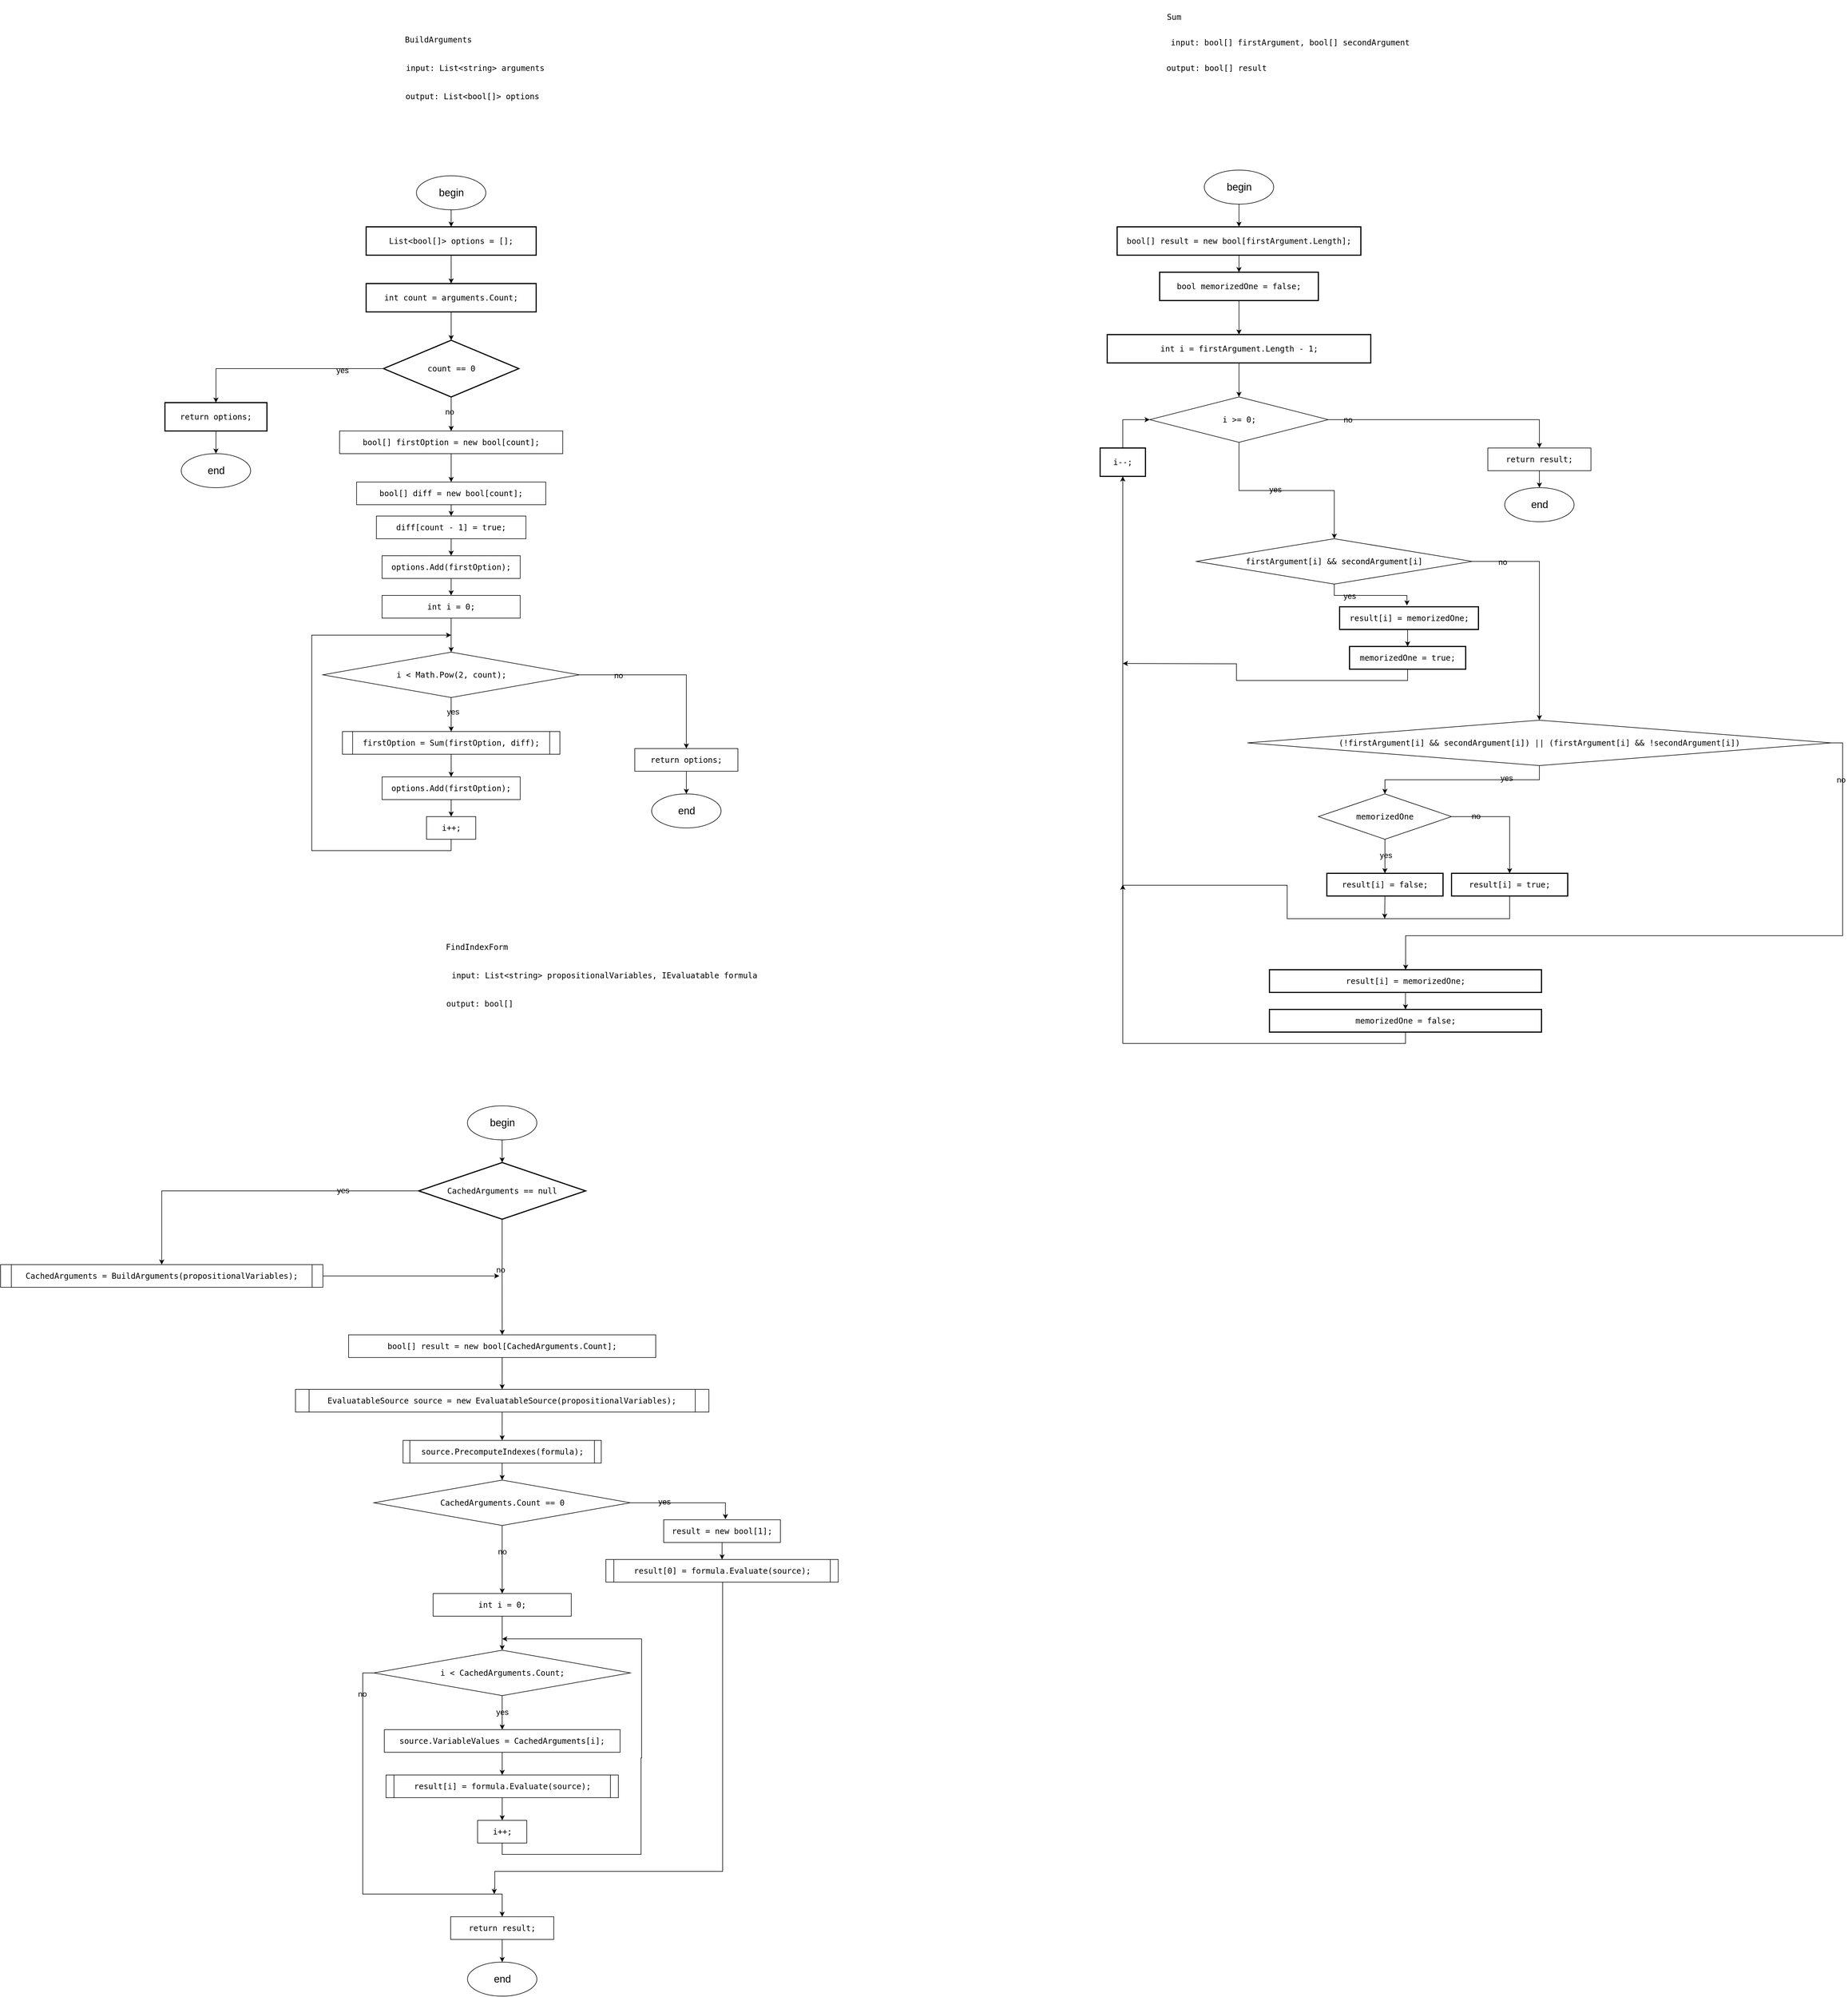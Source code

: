 <mxfile version="22.1.22" type="embed">
  <diagram name="Page-1" id="E0nscjtRyFwGiNTbjfcI">
    <mxGraphModel dx="2325" dy="2625" grid="1" gridSize="10" guides="1" tooltips="1" connect="1" arrows="1" fold="1" page="1" pageScale="1" pageWidth="850" pageHeight="1100" math="0" shadow="0">
      <root>
        <mxCell id="0" />
        <mxCell id="1" parent="0" />
        <mxCell id="glDN8wsFf1yY-Pn6gENm-1" value="&lt;pre style=&quot;font-family: &amp;quot;JetBrains Mono&amp;quot;, monospace;&quot;&gt;&lt;div style=&quot;&quot;&gt;&lt;pre style=&quot;font-family: &amp;quot;JetBrains Mono&amp;quot;, monospace;&quot;&gt;BuildArguments&lt;/pre&gt;&lt;/div&gt;&lt;/pre&gt;" style="text;html=1;align=center;verticalAlign=middle;resizable=0;points=[];autosize=1;strokeColor=none;fillColor=none;fontSize=14;labelBackgroundColor=none;fontColor=#000000;" parent="1" vertex="1">
          <mxGeometry x="-353.12" y="-1170" width="130" height="60" as="geometry" />
        </mxCell>
        <mxCell id="glDN8wsFf1yY-Pn6gENm-4" style="edgeStyle=orthogonalEdgeStyle;rounded=0;orthogonalLoop=1;jettySize=auto;html=1;exitX=0.5;exitY=1;exitDx=0;exitDy=0;entryX=0.5;entryY=0;entryDx=0;entryDy=0;fontSize=14;labelBackgroundColor=none;fontColor=#000000;" parent="1" source="glDN8wsFf1yY-Pn6gENm-5" target="glDN8wsFf1yY-Pn6gENm-9" edge="1">
          <mxGeometry relative="1" as="geometry" />
        </mxCell>
        <mxCell id="glDN8wsFf1yY-Pn6gENm-5" value="&lt;div style=&quot;&quot;&gt;&lt;pre style=&quot;font-family: &amp;quot;JetBrains Mono&amp;quot;, monospace;&quot;&gt;&lt;pre style=&quot;font-family: &amp;quot;JetBrains Mono&amp;quot;, monospace;&quot;&gt;&lt;pre style=&quot;font-family: &amp;quot;JetBrains Mono&amp;quot;, monospace;&quot;&gt;&lt;pre style=&quot;font-family: &amp;quot;JetBrains Mono&amp;quot;, monospace;&quot;&gt;&lt;pre style=&quot;font-family: &amp;quot;JetBrains Mono&amp;quot;, monospace;&quot;&gt;&lt;pre style=&quot;font-family: &amp;quot;JetBrains Mono&amp;quot;, monospace;&quot;&gt;&lt;pre style=&quot;font-family: &amp;quot;JetBrains Mono&amp;quot;, monospace;&quot;&gt;&lt;pre style=&quot;font-family: &amp;quot;JetBrains Mono&amp;quot;, monospace;&quot;&gt;&lt;div&gt;&lt;pre style=&quot;font-family: &amp;quot;JetBrains Mono&amp;quot;, monospace;&quot;&gt;List&amp;lt;&lt;span style=&quot;&quot;&gt;bool&lt;/span&gt;[]&amp;gt; options = [];&lt;/pre&gt;&lt;/div&gt;&lt;/pre&gt;&lt;/pre&gt;&lt;/pre&gt;&lt;/pre&gt;&lt;/pre&gt;&lt;/pre&gt;&lt;/pre&gt;&lt;/pre&gt;&lt;/div&gt;" style="rounded=0;whiteSpace=wrap;html=1;absoluteArcSize=1;arcSize=14;strokeWidth=2;fontSize=14;labelBackgroundColor=none;fontColor=#000000;" parent="1" vertex="1">
          <mxGeometry x="-415" y="-810" width="300" height="50" as="geometry" />
        </mxCell>
        <mxCell id="glDN8wsFf1yY-Pn6gENm-6" value="&lt;pre style=&quot;font-family: &amp;quot;JetBrains Mono&amp;quot;, monospace;&quot;&gt;input: List&amp;lt;&lt;span style=&quot;white-space-collapse: collapse;&quot;&gt;string&lt;/span&gt;&lt;span style=&quot;white-space-collapse: collapse;&quot;&gt;&amp;gt; arguments&lt;/span&gt;&lt;/pre&gt;" style="text;html=1;align=center;verticalAlign=middle;resizable=0;points=[];autosize=1;strokeColor=none;fillColor=none;fontSize=14;labelBackgroundColor=none;fontColor=#000000;" parent="1" vertex="1">
          <mxGeometry x="-348.12" y="-1120" width="250" height="60" as="geometry" />
        </mxCell>
        <mxCell id="glDN8wsFf1yY-Pn6gENm-7" value="&lt;pre style=&quot;font-family: &amp;quot;JetBrains Mono&amp;quot;, monospace;&quot;&gt;output: List&lt;span style=&quot;white-space-collapse: collapse;&quot;&gt;&amp;lt;&lt;/span&gt;&lt;span style=&quot;white-space-collapse: collapse;&quot;&gt;bool&lt;span&gt;[]&lt;/span&gt;&amp;gt; &lt;span style=&quot;&quot;&gt;options&lt;/span&gt;&lt;span style=&quot;&quot;&gt;&lt;/span&gt;&lt;br&gt;&lt;/span&gt;&lt;/pre&gt;" style="text;html=1;align=center;verticalAlign=middle;resizable=0;points=[];autosize=1;strokeColor=none;fillColor=none;fontSize=14;labelBackgroundColor=none;fontColor=#000000;" parent="1" vertex="1">
          <mxGeometry x="-348.12" y="-1070" width="240" height="60" as="geometry" />
        </mxCell>
        <mxCell id="glDN8wsFf1yY-Pn6gENm-9" value="&lt;div style=&quot;&quot;&gt;&lt;pre style=&quot;font-family: &amp;quot;JetBrains Mono&amp;quot;, monospace;&quot;&gt;&lt;pre style=&quot;font-family: &amp;quot;JetBrains Mono&amp;quot;, monospace;&quot;&gt;&lt;pre style=&quot;font-family: &amp;quot;JetBrains Mono&amp;quot;, monospace;&quot;&gt;&lt;pre style=&quot;font-family: &amp;quot;JetBrains Mono&amp;quot;, monospace;&quot;&gt;&lt;pre style=&quot;font-family: &amp;quot;JetBrains Mono&amp;quot;, monospace;&quot;&gt;&lt;pre style=&quot;font-family: &amp;quot;JetBrains Mono&amp;quot;, monospace;&quot;&gt;&lt;pre style=&quot;font-family: &amp;quot;JetBrains Mono&amp;quot;, monospace;&quot;&gt;&lt;pre style=&quot;font-family: &amp;quot;JetBrains Mono&amp;quot;, monospace;&quot;&gt;&lt;pre style=&quot;font-family: &amp;quot;JetBrains Mono&amp;quot;, monospace;&quot;&gt;&lt;pre style=&quot;font-family: &amp;quot;JetBrains Mono&amp;quot;, monospace;&quot;&gt;&lt;div&gt;&lt;pre style=&quot;font-family: &amp;quot;JetBrains Mono&amp;quot;, monospace;&quot;&gt;&lt;span style=&quot;&quot;&gt;int &lt;/span&gt;&lt;span style=&quot;&quot;&gt;count &lt;/span&gt;= &lt;span style=&quot;&quot;&gt;arguments&lt;/span&gt;.Count;&lt;/pre&gt;&lt;/div&gt;&lt;/pre&gt;&lt;/pre&gt;&lt;/pre&gt;&lt;/pre&gt;&lt;/pre&gt;&lt;/pre&gt;&lt;/pre&gt;&lt;/pre&gt;&lt;/pre&gt;&lt;/pre&gt;&lt;/div&gt;" style="rounded=0;whiteSpace=wrap;html=1;absoluteArcSize=1;arcSize=14;strokeWidth=2;fontSize=14;labelBackgroundColor=none;fontColor=#000000;" parent="1" vertex="1">
          <mxGeometry x="-415" y="-710" width="300" height="50" as="geometry" />
        </mxCell>
        <mxCell id="glDN8wsFf1yY-Pn6gENm-35" style="edgeStyle=orthogonalEdgeStyle;rounded=0;orthogonalLoop=1;jettySize=auto;html=1;exitX=0.5;exitY=1;exitDx=0;exitDy=0;exitPerimeter=0;fontSize=14;labelBackgroundColor=none;fontColor=#000000;" parent="1" source="glDN8wsFf1yY-Pn6gENm-12" target="glDN8wsFf1yY-Pn6gENm-32" edge="1">
          <mxGeometry relative="1" as="geometry" />
        </mxCell>
        <mxCell id="glDN8wsFf1yY-Pn6gENm-36" value="no" style="edgeLabel;html=1;align=center;verticalAlign=middle;resizable=0;points=[];fontSize=14;labelBackgroundColor=none;fontColor=#000000;" parent="glDN8wsFf1yY-Pn6gENm-35" vertex="1" connectable="0">
          <mxGeometry x="-0.133" y="-3" relative="1" as="geometry">
            <mxPoint as="offset" />
          </mxGeometry>
        </mxCell>
        <mxCell id="Tw0CYwZFTsw28ND6YlQB-2" style="edgeStyle=orthogonalEdgeStyle;rounded=0;orthogonalLoop=1;jettySize=auto;html=1;exitX=0;exitY=0.5;exitDx=0;exitDy=0;exitPerimeter=0;entryX=0.5;entryY=0;entryDx=0;entryDy=0;fontSize=14;labelBackgroundColor=none;fontColor=#000000;" parent="1" source="glDN8wsFf1yY-Pn6gENm-12" target="Tw0CYwZFTsw28ND6YlQB-1" edge="1">
          <mxGeometry relative="1" as="geometry" />
        </mxCell>
        <mxCell id="Tw0CYwZFTsw28ND6YlQB-4" value="yes" style="edgeLabel;html=1;align=center;verticalAlign=middle;resizable=0;points=[];fontSize=14;labelBackgroundColor=none;fontColor=#000000;" parent="Tw0CYwZFTsw28ND6YlQB-2" vertex="1" connectable="0">
          <mxGeometry x="-0.593" y="3" relative="1" as="geometry">
            <mxPoint as="offset" />
          </mxGeometry>
        </mxCell>
        <mxCell id="glDN8wsFf1yY-Pn6gENm-12" value="&lt;div style=&quot;&quot;&gt;&lt;pre style=&quot;font-family: &amp;quot;JetBrains Mono&amp;quot;, monospace;&quot;&gt;&lt;div&gt;&lt;pre style=&quot;font-family: &amp;quot;JetBrains Mono&amp;quot;, monospace;&quot;&gt;count == &lt;span style=&quot;&quot;&gt;0&lt;/span&gt;&lt;/pre&gt;&lt;/div&gt;&lt;/pre&gt;&lt;/div&gt;" style="strokeWidth=2;html=1;shape=mxgraph.flowchart.decision;whiteSpace=wrap;fontSize=14;labelBackgroundColor=none;fontColor=#000000;" parent="1" vertex="1">
          <mxGeometry x="-384.37" y="-610" width="238.75" height="100" as="geometry" />
        </mxCell>
        <mxCell id="glDN8wsFf1yY-Pn6gENm-22" style="edgeStyle=orthogonalEdgeStyle;rounded=0;orthogonalLoop=1;jettySize=auto;html=1;exitX=0.5;exitY=1;exitDx=0;exitDy=0;entryX=0.5;entryY=0;entryDx=0;entryDy=0;entryPerimeter=0;fontSize=14;labelBackgroundColor=none;fontColor=#000000;" parent="1" source="glDN8wsFf1yY-Pn6gENm-9" target="glDN8wsFf1yY-Pn6gENm-12" edge="1">
          <mxGeometry relative="1" as="geometry" />
        </mxCell>
        <mxCell id="glDN8wsFf1yY-Pn6gENm-37" style="edgeStyle=orthogonalEdgeStyle;rounded=0;orthogonalLoop=1;jettySize=auto;html=1;exitX=0.5;exitY=1;exitDx=0;exitDy=0;entryX=0.5;entryY=0;entryDx=0;entryDy=0;fontSize=14;labelBackgroundColor=none;fontColor=#000000;" parent="1" source="glDN8wsFf1yY-Pn6gENm-32" target="glDN8wsFf1yY-Pn6gENm-33" edge="1">
          <mxGeometry relative="1" as="geometry" />
        </mxCell>
        <mxCell id="glDN8wsFf1yY-Pn6gENm-32" value="&lt;div style=&quot;&quot;&gt;&lt;pre style=&quot;font-family: &amp;quot;JetBrains Mono&amp;quot;, monospace;&quot;&gt;&lt;div&gt;&lt;pre style=&quot;font-family: &amp;quot;JetBrains Mono&amp;quot;, monospace;&quot;&gt;&lt;span style=&quot;&quot;&gt;bool&lt;/span&gt;[] firstOption = &lt;span style=&quot;&quot;&gt;new bool&lt;/span&gt;[count];&lt;/pre&gt;&lt;/div&gt;&lt;/pre&gt;&lt;/div&gt;" style="rounded=0;whiteSpace=wrap;html=1;fontSize=14;labelBackgroundColor=none;fontColor=#000000;" parent="1" vertex="1">
          <mxGeometry x="-461.87" y="-450" width="393.75" height="40" as="geometry" />
        </mxCell>
        <mxCell id="Tw0CYwZFTsw28ND6YlQB-6" style="edgeStyle=orthogonalEdgeStyle;rounded=0;orthogonalLoop=1;jettySize=auto;html=1;exitX=0.5;exitY=1;exitDx=0;exitDy=0;entryX=0.5;entryY=0;entryDx=0;entryDy=0;fontSize=14;labelBackgroundColor=none;fontColor=#000000;" parent="1" source="glDN8wsFf1yY-Pn6gENm-33" target="Tw0CYwZFTsw28ND6YlQB-5" edge="1">
          <mxGeometry relative="1" as="geometry" />
        </mxCell>
        <mxCell id="glDN8wsFf1yY-Pn6gENm-33" value="&lt;div style=&quot;&quot;&gt;&lt;pre style=&quot;font-family: &amp;quot;JetBrains Mono&amp;quot;, monospace;&quot;&gt;&lt;pre style=&quot;font-family: &amp;quot;JetBrains Mono&amp;quot;, monospace;&quot;&gt;&lt;div&gt;&lt;pre style=&quot;font-family: &amp;quot;JetBrains Mono&amp;quot;, monospace;&quot;&gt;&lt;span style=&quot;&quot;&gt;bool&lt;/span&gt;[] &lt;span style=&quot;&quot;&gt;diff &lt;/span&gt;= &lt;span style=&quot;&quot;&gt;new bool&lt;/span&gt;[&lt;span style=&quot;&quot;&gt;count&lt;/span&gt;];&lt;/pre&gt;&lt;/div&gt;&lt;/pre&gt;&lt;/pre&gt;&lt;/div&gt;" style="rounded=0;whiteSpace=wrap;html=1;fontSize=14;labelBackgroundColor=none;fontColor=#000000;" parent="1" vertex="1">
          <mxGeometry x="-431.87" y="-360" width="333.75" height="40" as="geometry" />
        </mxCell>
        <mxCell id="Tw0CYwZFTsw28ND6YlQB-9" style="edgeStyle=orthogonalEdgeStyle;rounded=0;orthogonalLoop=1;jettySize=auto;html=1;exitX=0.5;exitY=1;exitDx=0;exitDy=0;entryX=0.5;entryY=0;entryDx=0;entryDy=0;fontSize=14;labelBackgroundColor=none;fontColor=#000000;" parent="1" source="glDN8wsFf1yY-Pn6gENm-34" target="Tw0CYwZFTsw28ND6YlQB-8" edge="1">
          <mxGeometry relative="1" as="geometry" />
        </mxCell>
        <mxCell id="glDN8wsFf1yY-Pn6gENm-34" value="&lt;div style=&quot;&quot;&gt;&lt;pre style=&quot;font-family: &amp;quot;JetBrains Mono&amp;quot;, monospace;&quot;&gt;&lt;pre style=&quot;font-family: &amp;quot;JetBrains Mono&amp;quot;, monospace;&quot;&gt;&lt;div&gt;&lt;pre style=&quot;font-family: &amp;quot;JetBrains Mono&amp;quot;, monospace;&quot;&gt;&lt;span style=&quot;&quot;&gt;options&lt;/span&gt;.&lt;span style=&quot;&quot;&gt;Add&lt;/span&gt;(&lt;span style=&quot;&quot;&gt;firstOption&lt;/span&gt;);&lt;/pre&gt;&lt;/div&gt;&lt;/pre&gt;&lt;/pre&gt;&lt;/div&gt;" style="rounded=0;whiteSpace=wrap;html=1;fontSize=14;labelBackgroundColor=none;fontColor=#000000;" parent="1" vertex="1">
          <mxGeometry x="-386.93" y="-230" width="243.75" height="40" as="geometry" />
        </mxCell>
        <mxCell id="glDN8wsFf1yY-Pn6gENm-42" style="edgeStyle=orthogonalEdgeStyle;rounded=0;orthogonalLoop=1;jettySize=auto;html=1;exitX=0.5;exitY=1;exitDx=0;exitDy=0;entryX=0.5;entryY=0;entryDx=0;entryDy=0;fontSize=14;labelBackgroundColor=none;fontColor=#000000;" parent="1" source="glDN8wsFf1yY-Pn6gENm-39" target="glDN8wsFf1yY-Pn6gENm-40" edge="1">
          <mxGeometry relative="1" as="geometry" />
        </mxCell>
        <mxCell id="glDN8wsFf1yY-Pn6gENm-43" value="yes" style="edgeLabel;html=1;align=center;verticalAlign=middle;resizable=0;points=[];fontSize=14;labelBackgroundColor=none;fontColor=#000000;" parent="glDN8wsFf1yY-Pn6gENm-42" vertex="1" connectable="0">
          <mxGeometry x="-0.17" y="3" relative="1" as="geometry">
            <mxPoint as="offset" />
          </mxGeometry>
        </mxCell>
        <mxCell id="Tw0CYwZFTsw28ND6YlQB-16" style="edgeStyle=orthogonalEdgeStyle;rounded=0;orthogonalLoop=1;jettySize=auto;html=1;exitX=1;exitY=0.5;exitDx=0;exitDy=0;fontSize=14;labelBackgroundColor=none;fontColor=#000000;" parent="1" source="glDN8wsFf1yY-Pn6gENm-39" target="Tw0CYwZFTsw28ND6YlQB-14" edge="1">
          <mxGeometry relative="1" as="geometry" />
        </mxCell>
        <mxCell id="Tw0CYwZFTsw28ND6YlQB-17" value="no" style="edgeLabel;html=1;align=center;verticalAlign=middle;resizable=0;points=[];fontSize=14;labelBackgroundColor=none;fontColor=#000000;" parent="Tw0CYwZFTsw28ND6YlQB-16" vertex="1" connectable="0">
          <mxGeometry x="-0.568" y="-1" relative="1" as="geometry">
            <mxPoint as="offset" />
          </mxGeometry>
        </mxCell>
        <mxCell id="glDN8wsFf1yY-Pn6gENm-39" value="&lt;div style=&quot;&quot;&gt;&lt;pre style=&quot;font-family: &amp;quot;JetBrains Mono&amp;quot;, monospace;&quot;&gt;&lt;div&gt;&lt;pre style=&quot;font-family: &amp;quot;JetBrains Mono&amp;quot;, monospace;&quot;&gt;i &amp;lt; Math.Pow(&lt;span style=&quot;&quot;&gt;2&lt;/span&gt;, count);&lt;/pre&gt;&lt;/div&gt;&lt;/pre&gt;&lt;/div&gt;" style="rhombus;whiteSpace=wrap;html=1;fontSize=14;labelBackgroundColor=none;fontColor=#000000;" parent="1" vertex="1">
          <mxGeometry x="-491.3" y="-60" width="452.5" height="80" as="geometry" />
        </mxCell>
        <mxCell id="glDN8wsFf1yY-Pn6gENm-46" style="edgeStyle=orthogonalEdgeStyle;rounded=0;orthogonalLoop=1;jettySize=auto;html=1;exitX=0.5;exitY=1;exitDx=0;exitDy=0;entryX=0.5;entryY=0;entryDx=0;entryDy=0;fontSize=14;labelBackgroundColor=none;fontColor=#000000;" parent="1" source="glDN8wsFf1yY-Pn6gENm-40" target="glDN8wsFf1yY-Pn6gENm-41" edge="1">
          <mxGeometry relative="1" as="geometry" />
        </mxCell>
        <mxCell id="glDN8wsFf1yY-Pn6gENm-40" value="&lt;div style=&quot;&quot;&gt;&lt;pre style=&quot;font-family: &amp;quot;JetBrains Mono&amp;quot;, monospace;&quot;&gt;firstOption = Sum(firstOption, diff);&lt;/pre&gt;&lt;/div&gt;" style="shape=process;whiteSpace=wrap;html=1;backgroundOutline=1;size=0.047;fontSize=14;labelBackgroundColor=none;fontColor=#000000;" parent="1" vertex="1">
          <mxGeometry x="-456.85" y="80" width="383.7" height="40" as="geometry" />
        </mxCell>
        <mxCell id="Tw0CYwZFTsw28ND6YlQB-12" style="edgeStyle=orthogonalEdgeStyle;rounded=0;orthogonalLoop=1;jettySize=auto;html=1;exitX=0.5;exitY=1;exitDx=0;exitDy=0;entryX=0.5;entryY=0;entryDx=0;entryDy=0;fontSize=14;labelBackgroundColor=none;fontColor=#000000;" parent="1" source="glDN8wsFf1yY-Pn6gENm-41" target="Tw0CYwZFTsw28ND6YlQB-11" edge="1">
          <mxGeometry relative="1" as="geometry" />
        </mxCell>
        <mxCell id="glDN8wsFf1yY-Pn6gENm-41" value="&lt;div style=&quot;&quot;&gt;&lt;pre style=&quot;font-family: &amp;quot;JetBrains Mono&amp;quot;, monospace;&quot;&gt;&lt;pre style=&quot;font-family: &amp;quot;JetBrains Mono&amp;quot;, monospace;&quot;&gt;&lt;div&gt;&lt;pre style=&quot;font-family: &amp;quot;JetBrains Mono&amp;quot;, monospace;&quot;&gt;&lt;span style=&quot;&quot;&gt;options&lt;/span&gt;.&lt;span style=&quot;&quot;&gt;Add&lt;/span&gt;(&lt;span style=&quot;&quot;&gt;firstOption&lt;/span&gt;);&lt;/pre&gt;&lt;/div&gt;&lt;/pre&gt;&lt;/pre&gt;&lt;/div&gt;" style="rounded=0;whiteSpace=wrap;html=1;fontSize=14;labelBackgroundColor=none;fontColor=#000000;" parent="1" vertex="1">
          <mxGeometry x="-386.84" y="160" width="243.7" height="40" as="geometry" />
        </mxCell>
        <mxCell id="glDN8wsFf1yY-Pn6gENm-54" value="&lt;pre style=&quot;font-family: &amp;quot;JetBrains Mono&amp;quot;, monospace;&quot;&gt;&lt;div style=&quot;&quot;&gt;&lt;pre style=&quot;font-family: &amp;quot;JetBrains Mono&amp;quot;, monospace;&quot;&gt;Sum&lt;/pre&gt;&lt;/div&gt;&lt;/pre&gt;" style="text;html=1;align=center;verticalAlign=middle;resizable=0;points=[];autosize=1;strokeColor=none;fillColor=none;fontSize=14;labelBackgroundColor=none;fontColor=#000000;" parent="1" vertex="1">
          <mxGeometry x="985" y="-1210" width="50" height="60" as="geometry" />
        </mxCell>
        <mxCell id="glDN8wsFf1yY-Pn6gENm-57" style="edgeStyle=orthogonalEdgeStyle;rounded=0;orthogonalLoop=1;jettySize=auto;html=1;exitX=0.5;exitY=1;exitDx=0;exitDy=0;entryX=0.5;entryY=0;entryDx=0;entryDy=0;fontSize=14;labelBackgroundColor=none;fontColor=#000000;" parent="1" source="glDN8wsFf1yY-Pn6gENm-58" target="glDN8wsFf1yY-Pn6gENm-61" edge="1">
          <mxGeometry relative="1" as="geometry" />
        </mxCell>
        <mxCell id="glDN8wsFf1yY-Pn6gENm-58" value="&lt;div style=&quot;&quot;&gt;&lt;pre style=&quot;font-family: &amp;quot;JetBrains Mono&amp;quot;, monospace;&quot;&gt;&lt;pre style=&quot;font-family: &amp;quot;JetBrains Mono&amp;quot;, monospace;&quot;&gt;&lt;pre style=&quot;font-family: &amp;quot;JetBrains Mono&amp;quot;, monospace;&quot;&gt;&lt;pre style=&quot;font-family: &amp;quot;JetBrains Mono&amp;quot;, monospace;&quot;&gt;&lt;pre style=&quot;font-family: &amp;quot;JetBrains Mono&amp;quot;, monospace;&quot;&gt;&lt;pre style=&quot;font-family: &amp;quot;JetBrains Mono&amp;quot;, monospace;&quot;&gt;&lt;pre style=&quot;font-family: &amp;quot;JetBrains Mono&amp;quot;, monospace;&quot;&gt;&lt;pre style=&quot;font-family: &amp;quot;JetBrains Mono&amp;quot;, monospace;&quot;&gt;&lt;pre style=&quot;font-family: &amp;quot;JetBrains Mono&amp;quot;, monospace;&quot;&gt;&lt;div&gt;&lt;pre style=&quot;font-family: &amp;quot;JetBrains Mono&amp;quot;, monospace;&quot;&gt;&lt;span style=&quot;&quot;&gt;bool&lt;/span&gt;[] &lt;span style=&quot;&quot;&gt;result &lt;/span&gt;= &lt;span style=&quot;&quot;&gt;new bool&lt;/span&gt;[&lt;span style=&quot;&quot;&gt;firstArgument&lt;/span&gt;.Length];&lt;/pre&gt;&lt;/div&gt;&lt;/pre&gt;&lt;/pre&gt;&lt;/pre&gt;&lt;/pre&gt;&lt;/pre&gt;&lt;/pre&gt;&lt;/pre&gt;&lt;/pre&gt;&lt;/pre&gt;&lt;/div&gt;" style="rounded=0;whiteSpace=wrap;html=1;absoluteArcSize=1;arcSize=14;strokeWidth=2;fontSize=14;labelBackgroundColor=none;fontColor=#000000;" parent="1" vertex="1">
          <mxGeometry x="910" y="-810" width="430" height="50" as="geometry" />
        </mxCell>
        <mxCell id="glDN8wsFf1yY-Pn6gENm-59" value="&lt;pre style=&quot;font-family: &amp;quot;JetBrains Mono&amp;quot;, monospace;&quot;&gt;input: bool&lt;span style=&quot;white-space-collapse: collapse;&quot;&gt;[] firstArgument, &lt;/span&gt;&lt;span style=&quot;white-space-collapse: collapse;&quot;&gt;bool&lt;/span&gt;&lt;span style=&quot;white-space-collapse: collapse;&quot;&gt;[] secondArgument&lt;/span&gt;&lt;/pre&gt;" style="text;html=1;align=center;verticalAlign=middle;resizable=0;points=[];autosize=1;strokeColor=none;fillColor=none;fontSize=14;labelBackgroundColor=none;fontColor=#000000;" parent="1" vertex="1">
          <mxGeometry x="1010" y="-1165" width="410" height="60" as="geometry" />
        </mxCell>
        <mxCell id="glDN8wsFf1yY-Pn6gENm-60" value="&lt;pre style=&quot;font-family: &amp;quot;JetBrains Mono&amp;quot;, monospace;&quot;&gt;output: bool&lt;span style=&quot;white-space-collapse: collapse;&quot;&gt;[] result&lt;/span&gt;&lt;/pre&gt;" style="text;html=1;align=center;verticalAlign=middle;resizable=0;points=[];autosize=1;strokeColor=none;fillColor=none;fontSize=14;labelBackgroundColor=none;fontColor=#000000;" parent="1" vertex="1">
          <mxGeometry x="990" y="-1120" width="190" height="60" as="geometry" />
        </mxCell>
        <mxCell id="glDN8wsFf1yY-Pn6gENm-132" style="edgeStyle=orthogonalEdgeStyle;rounded=0;orthogonalLoop=1;jettySize=auto;html=1;exitX=0.5;exitY=1;exitDx=0;exitDy=0;entryX=0.5;entryY=0;entryDx=0;entryDy=0;fontSize=14;labelBackgroundColor=none;fontColor=#000000;" parent="1" source="glDN8wsFf1yY-Pn6gENm-61" target="glDN8wsFf1yY-Pn6gENm-86" edge="1">
          <mxGeometry relative="1" as="geometry" />
        </mxCell>
        <mxCell id="glDN8wsFf1yY-Pn6gENm-61" value="&lt;div style=&quot;&quot;&gt;&lt;pre style=&quot;font-family: &amp;quot;JetBrains Mono&amp;quot;, monospace;&quot;&gt;&lt;pre style=&quot;font-family: &amp;quot;JetBrains Mono&amp;quot;, monospace;&quot;&gt;&lt;pre style=&quot;font-family: &amp;quot;JetBrains Mono&amp;quot;, monospace;&quot;&gt;&lt;pre style=&quot;font-family: &amp;quot;JetBrains Mono&amp;quot;, monospace;&quot;&gt;&lt;pre style=&quot;font-family: &amp;quot;JetBrains Mono&amp;quot;, monospace;&quot;&gt;&lt;pre style=&quot;font-family: &amp;quot;JetBrains Mono&amp;quot;, monospace;&quot;&gt;&lt;pre style=&quot;font-family: &amp;quot;JetBrains Mono&amp;quot;, monospace;&quot;&gt;&lt;pre style=&quot;font-family: &amp;quot;JetBrains Mono&amp;quot;, monospace;&quot;&gt;&lt;pre style=&quot;font-family: &amp;quot;JetBrains Mono&amp;quot;, monospace;&quot;&gt;&lt;pre style=&quot;font-family: &amp;quot;JetBrains Mono&amp;quot;, monospace;&quot;&gt;&lt;div&gt;&lt;pre style=&quot;font-family: &amp;quot;JetBrains Mono&amp;quot;, monospace;&quot;&gt;&lt;span style=&quot;&quot;&gt;bool &lt;/span&gt;&lt;span style=&quot;&quot;&gt;memorizedOne &lt;/span&gt;= &lt;span style=&quot;&quot;&gt;false&lt;/span&gt;;&lt;/pre&gt;&lt;/div&gt;&lt;/pre&gt;&lt;/pre&gt;&lt;/pre&gt;&lt;/pre&gt;&lt;/pre&gt;&lt;/pre&gt;&lt;/pre&gt;&lt;/pre&gt;&lt;/pre&gt;&lt;/pre&gt;&lt;/div&gt;" style="rounded=0;whiteSpace=wrap;html=1;absoluteArcSize=1;arcSize=14;strokeWidth=2;fontSize=14;labelBackgroundColor=none;fontColor=#000000;" parent="1" vertex="1">
          <mxGeometry x="985" y="-730" width="280" height="50" as="geometry" />
        </mxCell>
        <mxCell id="glDN8wsFf1yY-Pn6gENm-133" style="edgeStyle=orthogonalEdgeStyle;rounded=0;orthogonalLoop=1;jettySize=auto;html=1;exitX=0.5;exitY=1;exitDx=0;exitDy=0;entryX=0.5;entryY=0;entryDx=0;entryDy=0;fontSize=14;labelBackgroundColor=none;fontColor=#000000;" parent="1" source="glDN8wsFf1yY-Pn6gENm-86" target="glDN8wsFf1yY-Pn6gENm-87" edge="1">
          <mxGeometry relative="1" as="geometry" />
        </mxCell>
        <mxCell id="glDN8wsFf1yY-Pn6gENm-86" value="&lt;div style=&quot;&quot;&gt;&lt;pre style=&quot;font-family: &amp;quot;JetBrains Mono&amp;quot;, monospace;&quot;&gt;&lt;span style=&quot;&quot;&gt;int &lt;/span&gt;&lt;span style=&quot;&quot;&gt;i &lt;/span&gt;= &lt;span style=&quot;&quot;&gt;firstArgument&lt;/span&gt;.Length - &lt;span style=&quot;&quot;&gt;1&lt;/span&gt;;&lt;/pre&gt;&lt;/div&gt;" style="rounded=0;whiteSpace=wrap;html=1;absoluteArcSize=1;arcSize=14;strokeWidth=2;fontSize=14;labelBackgroundColor=none;fontColor=#000000;" parent="1" vertex="1">
          <mxGeometry x="892.5" y="-620" width="465" height="50" as="geometry" />
        </mxCell>
        <mxCell id="Tw0CYwZFTsw28ND6YlQB-19" style="edgeStyle=orthogonalEdgeStyle;rounded=0;orthogonalLoop=1;jettySize=auto;html=1;exitX=1;exitY=0.5;exitDx=0;exitDy=0;entryX=0.5;entryY=0;entryDx=0;entryDy=0;fontSize=14;labelBackgroundColor=none;fontColor=#000000;" parent="1" source="glDN8wsFf1yY-Pn6gENm-87" target="Tw0CYwZFTsw28ND6YlQB-18" edge="1">
          <mxGeometry relative="1" as="geometry" />
        </mxCell>
        <mxCell id="Tw0CYwZFTsw28ND6YlQB-20" value="no" style="edgeLabel;html=1;align=center;verticalAlign=middle;resizable=0;points=[];fontSize=14;labelBackgroundColor=none;fontColor=#000000;" parent="Tw0CYwZFTsw28ND6YlQB-19" vertex="1" connectable="0">
          <mxGeometry x="-0.836" relative="1" as="geometry">
            <mxPoint as="offset" />
          </mxGeometry>
        </mxCell>
        <mxCell id="Tw0CYwZFTsw28ND6YlQB-22" style="edgeStyle=orthogonalEdgeStyle;rounded=0;orthogonalLoop=1;jettySize=auto;html=1;exitX=0.5;exitY=1;exitDx=0;exitDy=0;entryX=0.5;entryY=0;entryDx=0;entryDy=0;fontSize=14;labelBackgroundColor=none;fontColor=#000000;" parent="1" source="glDN8wsFf1yY-Pn6gENm-87" target="glDN8wsFf1yY-Pn6gENm-92" edge="1">
          <mxGeometry relative="1" as="geometry" />
        </mxCell>
        <mxCell id="Tw0CYwZFTsw28ND6YlQB-23" value="yes" style="edgeLabel;html=1;align=center;verticalAlign=middle;resizable=0;points=[];fontSize=14;labelBackgroundColor=none;fontColor=#000000;" parent="Tw0CYwZFTsw28ND6YlQB-22" vertex="1" connectable="0">
          <mxGeometry x="-0.119" y="2" relative="1" as="geometry">
            <mxPoint as="offset" />
          </mxGeometry>
        </mxCell>
        <mxCell id="glDN8wsFf1yY-Pn6gENm-87" value="&lt;div style=&quot;&quot;&gt;&lt;pre style=&quot;font-family: &amp;quot;JetBrains Mono&amp;quot;, monospace;&quot;&gt;i &amp;gt;= &lt;span style=&quot;&quot;&gt;0&lt;/span&gt;;&lt;/pre&gt;&lt;/div&gt;" style="rhombus;whiteSpace=wrap;html=1;fontSize=14;labelBackgroundColor=none;fontColor=#000000;" parent="1" vertex="1">
          <mxGeometry x="967.5" y="-510" width="315" height="80" as="geometry" />
        </mxCell>
        <mxCell id="glDN8wsFf1yY-Pn6gENm-131" style="edgeStyle=orthogonalEdgeStyle;rounded=0;orthogonalLoop=1;jettySize=auto;html=1;exitX=0.5;exitY=0;exitDx=0;exitDy=0;entryX=0;entryY=0.5;entryDx=0;entryDy=0;fontSize=14;labelBackgroundColor=none;fontColor=#000000;" parent="1" source="glDN8wsFf1yY-Pn6gENm-88" target="glDN8wsFf1yY-Pn6gENm-87" edge="1">
          <mxGeometry relative="1" as="geometry" />
        </mxCell>
        <mxCell id="glDN8wsFf1yY-Pn6gENm-88" value="&lt;div style=&quot;&quot;&gt;&lt;pre style=&quot;font-family: &amp;quot;JetBrains Mono&amp;quot;, monospace;&quot;&gt;&lt;div&gt;&lt;pre style=&quot;font-family: &amp;quot;JetBrains Mono&amp;quot;, monospace;&quot;&gt;i--;&lt;/pre&gt;&lt;/div&gt;&lt;/pre&gt;&lt;/div&gt;" style="rounded=0;whiteSpace=wrap;html=1;absoluteArcSize=1;arcSize=14;strokeWidth=2;fontSize=14;labelBackgroundColor=none;fontColor=#000000;" parent="1" vertex="1">
          <mxGeometry x="880" y="-420" width="80" height="50" as="geometry" />
        </mxCell>
        <mxCell id="Tw0CYwZFTsw28ND6YlQB-26" style="edgeStyle=orthogonalEdgeStyle;rounded=0;orthogonalLoop=1;jettySize=auto;html=1;exitX=1;exitY=0.5;exitDx=0;exitDy=0;entryX=0.5;entryY=0;entryDx=0;entryDy=0;fontSize=14;labelBackgroundColor=none;fontColor=#000000;" parent="1" source="glDN8wsFf1yY-Pn6gENm-92" target="glDN8wsFf1yY-Pn6gENm-100" edge="1">
          <mxGeometry relative="1" as="geometry" />
        </mxCell>
        <mxCell id="Tw0CYwZFTsw28ND6YlQB-27" value="no" style="edgeLabel;html=1;align=center;verticalAlign=middle;resizable=0;points=[];fontSize=14;labelBackgroundColor=none;fontColor=#000000;" parent="Tw0CYwZFTsw28ND6YlQB-26" vertex="1" connectable="0">
          <mxGeometry x="-0.735" y="-1" relative="1" as="geometry">
            <mxPoint as="offset" />
          </mxGeometry>
        </mxCell>
        <mxCell id="glDN8wsFf1yY-Pn6gENm-92" value="&lt;div style=&quot;&quot;&gt;&lt;pre style=&quot;font-family: &amp;quot;JetBrains Mono&amp;quot;, monospace;&quot;&gt;&lt;div&gt;&lt;pre style=&quot;font-family: &amp;quot;JetBrains Mono&amp;quot;, monospace;&quot;&gt;firstArgument[i] &amp;amp;&amp;amp; secondArgument[i]&lt;/pre&gt;&lt;/div&gt;&lt;/pre&gt;&lt;/div&gt;" style="rhombus;whiteSpace=wrap;html=1;fontSize=14;labelBackgroundColor=none;fontColor=#000000;" parent="1" vertex="1">
          <mxGeometry x="1050" y="-260" width="486.25" height="80" as="geometry" />
        </mxCell>
        <mxCell id="glDN8wsFf1yY-Pn6gENm-97" style="edgeStyle=orthogonalEdgeStyle;rounded=0;orthogonalLoop=1;jettySize=auto;html=1;exitX=0.5;exitY=1;exitDx=0;exitDy=0;entryX=0.5;entryY=0;entryDx=0;entryDy=0;fontSize=14;labelBackgroundColor=none;fontColor=#000000;" parent="1" source="glDN8wsFf1yY-Pn6gENm-93" target="glDN8wsFf1yY-Pn6gENm-94" edge="1">
          <mxGeometry relative="1" as="geometry" />
        </mxCell>
        <mxCell id="glDN8wsFf1yY-Pn6gENm-93" value="&lt;div style=&quot;&quot;&gt;&lt;pre style=&quot;font-family: &amp;quot;JetBrains Mono&amp;quot;, monospace;&quot;&gt;&lt;pre style=&quot;font-family: &amp;quot;JetBrains Mono&amp;quot;, monospace;&quot;&gt;&lt;div&gt;&lt;pre style=&quot;font-family: &amp;quot;JetBrains Mono&amp;quot;, monospace;&quot;&gt;result[i] = memorizedOne;&lt;/pre&gt;&lt;/div&gt;&lt;/pre&gt;&lt;/pre&gt;&lt;/div&gt;" style="rounded=0;whiteSpace=wrap;html=1;absoluteArcSize=1;arcSize=14;strokeWidth=2;fontSize=14;labelBackgroundColor=none;fontColor=#000000;" parent="1" vertex="1">
          <mxGeometry x="1302.5" y="-140" width="245" height="40" as="geometry" />
        </mxCell>
        <mxCell id="glDN8wsFf1yY-Pn6gENm-98" style="edgeStyle=orthogonalEdgeStyle;rounded=0;orthogonalLoop=1;jettySize=auto;html=1;exitX=0.5;exitY=1;exitDx=0;exitDy=0;fontSize=14;labelBackgroundColor=none;fontColor=#000000;" parent="1" source="glDN8wsFf1yY-Pn6gENm-94" edge="1">
          <mxGeometry relative="1" as="geometry">
            <mxPoint x="920" y="-40" as="targetPoint" />
          </mxGeometry>
        </mxCell>
        <mxCell id="glDN8wsFf1yY-Pn6gENm-94" value="&lt;div style=&quot;&quot;&gt;&lt;pre style=&quot;font-family: &amp;quot;JetBrains Mono&amp;quot;, monospace;&quot;&gt;&lt;pre style=&quot;font-family: &amp;quot;JetBrains Mono&amp;quot;, monospace;&quot;&gt;&lt;pre style=&quot;font-family: &amp;quot;JetBrains Mono&amp;quot;, monospace;&quot;&gt;&lt;div&gt;&lt;pre style=&quot;font-family: &amp;quot;JetBrains Mono&amp;quot;, monospace;&quot;&gt;memorizedOne = &lt;span style=&quot;&quot;&gt;true&lt;/span&gt;;&lt;/pre&gt;&lt;/div&gt;&lt;/pre&gt;&lt;/pre&gt;&lt;/pre&gt;&lt;/div&gt;" style="rounded=0;whiteSpace=wrap;html=1;absoluteArcSize=1;arcSize=14;strokeWidth=2;fontSize=14;labelBackgroundColor=none;fontColor=#000000;" parent="1" vertex="1">
          <mxGeometry x="1320" y="-70" width="205" height="40" as="geometry" />
        </mxCell>
        <mxCell id="glDN8wsFf1yY-Pn6gENm-95" style="edgeStyle=orthogonalEdgeStyle;rounded=0;orthogonalLoop=1;jettySize=auto;html=1;exitX=0.5;exitY=1;exitDx=0;exitDy=0;entryX=0.485;entryY=-0.06;entryDx=0;entryDy=0;entryPerimeter=0;fontSize=14;labelBackgroundColor=none;fontColor=#000000;" parent="1" source="glDN8wsFf1yY-Pn6gENm-92" target="glDN8wsFf1yY-Pn6gENm-93" edge="1">
          <mxGeometry relative="1" as="geometry" />
        </mxCell>
        <mxCell id="glDN8wsFf1yY-Pn6gENm-96" value="yes" style="edgeLabel;html=1;align=center;verticalAlign=middle;resizable=0;points=[];fontSize=14;labelBackgroundColor=none;fontColor=#000000;" parent="glDN8wsFf1yY-Pn6gENm-95" vertex="1" connectable="0">
          <mxGeometry x="-0.439" y="-1" relative="1" as="geometry">
            <mxPoint as="offset" />
          </mxGeometry>
        </mxCell>
        <mxCell id="Tw0CYwZFTsw28ND6YlQB-36" style="edgeStyle=orthogonalEdgeStyle;rounded=0;orthogonalLoop=1;jettySize=auto;html=1;exitX=0.5;exitY=1;exitDx=0;exitDy=0;fontSize=14;labelBackgroundColor=none;fontColor=#000000;" parent="1" source="glDN8wsFf1yY-Pn6gENm-100" target="Tw0CYwZFTsw28ND6YlQB-28" edge="1">
          <mxGeometry relative="1" as="geometry" />
        </mxCell>
        <mxCell id="Tw0CYwZFTsw28ND6YlQB-37" value="yes" style="edgeLabel;html=1;align=center;verticalAlign=middle;resizable=0;points=[];fontSize=14;labelBackgroundColor=none;fontColor=#000000;" parent="Tw0CYwZFTsw28ND6YlQB-36" vertex="1" connectable="0">
          <mxGeometry x="-0.483" y="-3" relative="1" as="geometry">
            <mxPoint as="offset" />
          </mxGeometry>
        </mxCell>
        <mxCell id="Tw0CYwZFTsw28ND6YlQB-40" style="edgeStyle=orthogonalEdgeStyle;rounded=0;orthogonalLoop=1;jettySize=auto;html=1;exitX=1;exitY=0.5;exitDx=0;exitDy=0;fontSize=14;labelBackgroundColor=none;fontColor=#000000;" parent="1" source="glDN8wsFf1yY-Pn6gENm-100" target="glDN8wsFf1yY-Pn6gENm-118" edge="1">
          <mxGeometry relative="1" as="geometry">
            <Array as="points">
              <mxPoint x="2190" y="100" />
              <mxPoint x="2190" y="440" />
              <mxPoint x="1419" y="440" />
            </Array>
          </mxGeometry>
        </mxCell>
        <mxCell id="Tw0CYwZFTsw28ND6YlQB-41" value="no" style="edgeLabel;html=1;align=center;verticalAlign=middle;resizable=0;points=[];fontSize=14;labelBackgroundColor=none;fontColor=#000000;" parent="Tw0CYwZFTsw28ND6YlQB-40" vertex="1" connectable="0">
          <mxGeometry x="-0.857" y="-3" relative="1" as="geometry">
            <mxPoint as="offset" />
          </mxGeometry>
        </mxCell>
        <mxCell id="glDN8wsFf1yY-Pn6gENm-100" value="&lt;div style=&quot;&quot;&gt;&lt;pre style=&quot;font-family: &amp;quot;JetBrains Mono&amp;quot;, monospace;&quot;&gt;&lt;div&gt;&lt;pre style=&quot;font-family: &amp;quot;JetBrains Mono&amp;quot;, monospace;&quot;&gt;(!firstArgument[i] &amp;amp;&amp;amp; secondArgument[i]) || (firstArgument[i] &amp;amp;&amp;amp; !secondArgument[i])&lt;/pre&gt;&lt;/div&gt;&lt;/pre&gt;&lt;/div&gt;" style="rhombus;whiteSpace=wrap;html=1;fontSize=14;labelBackgroundColor=none;fontColor=#000000;" parent="1" vertex="1">
          <mxGeometry x="1140" y="60" width="1030" height="80" as="geometry" />
        </mxCell>
        <mxCell id="glDN8wsFf1yY-Pn6gENm-117" style="edgeStyle=orthogonalEdgeStyle;rounded=0;orthogonalLoop=1;jettySize=auto;html=1;exitX=0.5;exitY=1;exitDx=0;exitDy=0;entryX=0.5;entryY=0;entryDx=0;entryDy=0;fontSize=14;labelBackgroundColor=none;fontColor=#000000;" parent="1" source="glDN8wsFf1yY-Pn6gENm-118" target="glDN8wsFf1yY-Pn6gENm-119" edge="1">
          <mxGeometry relative="1" as="geometry" />
        </mxCell>
        <mxCell id="glDN8wsFf1yY-Pn6gENm-118" value="&lt;div style=&quot;&quot;&gt;&lt;pre style=&quot;font-family: &amp;quot;JetBrains Mono&amp;quot;, monospace;&quot;&gt;&lt;pre style=&quot;font-family: &amp;quot;JetBrains Mono&amp;quot;, monospace;&quot;&gt;&lt;pre style=&quot;font-family: &amp;quot;JetBrains Mono&amp;quot;, monospace;&quot;&gt;&lt;div&gt;&lt;pre style=&quot;font-family: &amp;quot;JetBrains Mono&amp;quot;, monospace;&quot;&gt;result[i] = memorizedOne;&lt;/pre&gt;&lt;/div&gt;&lt;/pre&gt;&lt;/pre&gt;&lt;/pre&gt;&lt;/div&gt;" style="rounded=0;whiteSpace=wrap;html=1;absoluteArcSize=1;arcSize=14;strokeWidth=2;fontSize=14;labelBackgroundColor=none;fontColor=#000000;" parent="1" vertex="1">
          <mxGeometry x="1178.75" y="500" width="480" height="40" as="geometry" />
        </mxCell>
        <mxCell id="glDN8wsFf1yY-Pn6gENm-125" style="edgeStyle=orthogonalEdgeStyle;rounded=0;orthogonalLoop=1;jettySize=auto;html=1;exitX=0.5;exitY=1;exitDx=0;exitDy=0;entryX=0.5;entryY=1;entryDx=0;entryDy=0;fontSize=14;labelBackgroundColor=none;fontColor=#000000;" parent="1" source="glDN8wsFf1yY-Pn6gENm-119" target="glDN8wsFf1yY-Pn6gENm-88" edge="1">
          <mxGeometry relative="1" as="geometry" />
        </mxCell>
        <mxCell id="glDN8wsFf1yY-Pn6gENm-119" value="&lt;div style=&quot;&quot;&gt;&lt;pre style=&quot;font-family: &amp;quot;JetBrains Mono&amp;quot;, monospace;&quot;&gt;&lt;pre style=&quot;font-family: &amp;quot;JetBrains Mono&amp;quot;, monospace;&quot;&gt;&lt;pre style=&quot;font-family: &amp;quot;JetBrains Mono&amp;quot;, monospace;&quot;&gt;&lt;pre style=&quot;font-family: &amp;quot;JetBrains Mono&amp;quot;, monospace;&quot;&gt;&lt;div&gt;&lt;pre style=&quot;font-family: &amp;quot;JetBrains Mono&amp;quot;, monospace;&quot;&gt;memorizedOne = &lt;span style=&quot;&quot;&gt;false&lt;/span&gt;;&lt;/pre&gt;&lt;/div&gt;&lt;/pre&gt;&lt;/pre&gt;&lt;/pre&gt;&lt;/pre&gt;&lt;/div&gt;" style="rounded=0;whiteSpace=wrap;html=1;absoluteArcSize=1;arcSize=14;strokeWidth=2;fontSize=14;labelBackgroundColor=none;fontColor=#000000;" parent="1" vertex="1">
          <mxGeometry x="1178.75" y="570" width="480" height="40" as="geometry" />
        </mxCell>
        <mxCell id="glDN8wsFf1yY-Pn6gENm-274" style="edgeStyle=orthogonalEdgeStyle;rounded=0;orthogonalLoop=1;jettySize=auto;html=1;exitX=1;exitY=0.5;exitDx=0;exitDy=0;" parent="1" edge="1">
          <mxGeometry relative="1" as="geometry">
            <Array as="points">
              <mxPoint x="1680" y="2120" />
              <mxPoint x="1680" y="2340" />
              <mxPoint x="1311" y="2340" />
            </Array>
            <mxPoint x="1484.38" y="2120" as="sourcePoint" />
          </mxGeometry>
        </mxCell>
        <mxCell id="7" style="edgeStyle=orthogonalEdgeStyle;rounded=0;orthogonalLoop=1;jettySize=auto;html=1;exitX=0.5;exitY=1;exitDx=0;exitDy=0;" edge="1" parent="1" source="Tw0CYwZFTsw28ND6YlQB-1" target="6">
          <mxGeometry relative="1" as="geometry" />
        </mxCell>
        <mxCell id="Tw0CYwZFTsw28ND6YlQB-1" value="&lt;div style=&quot;&quot;&gt;&lt;pre style=&quot;font-family: &amp;quot;JetBrains Mono&amp;quot;, monospace;&quot;&gt;&lt;pre style=&quot;font-family: &amp;quot;JetBrains Mono&amp;quot;, monospace;&quot;&gt;&lt;pre style=&quot;font-family: &amp;quot;JetBrains Mono&amp;quot;, monospace;&quot;&gt;&lt;pre style=&quot;font-family: &amp;quot;JetBrains Mono&amp;quot;, monospace;&quot;&gt;&lt;pre style=&quot;font-family: &amp;quot;JetBrains Mono&amp;quot;, monospace;&quot;&gt;&lt;pre style=&quot;font-family: &amp;quot;JetBrains Mono&amp;quot;, monospace;&quot;&gt;&lt;pre style=&quot;font-family: &amp;quot;JetBrains Mono&amp;quot;, monospace;&quot;&gt;&lt;pre style=&quot;font-family: &amp;quot;JetBrains Mono&amp;quot;, monospace;&quot;&gt;&lt;pre style=&quot;font-family: &amp;quot;JetBrains Mono&amp;quot;, monospace;&quot;&gt;&lt;pre style=&quot;font-family: &amp;quot;JetBrains Mono&amp;quot;, monospace;&quot;&gt;&lt;pre style=&quot;font-family: &amp;quot;JetBrains Mono&amp;quot;, monospace;&quot;&gt;&lt;div&gt;&lt;pre style=&quot;font-family: &amp;quot;JetBrains Mono&amp;quot;, monospace;&quot;&gt;&lt;span style=&quot;&quot;&gt;return &lt;/span&gt;options;&lt;/pre&gt;&lt;/div&gt;&lt;/pre&gt;&lt;/pre&gt;&lt;/pre&gt;&lt;/pre&gt;&lt;/pre&gt;&lt;/pre&gt;&lt;/pre&gt;&lt;/pre&gt;&lt;/pre&gt;&lt;/pre&gt;&lt;/pre&gt;&lt;/div&gt;" style="rounded=0;whiteSpace=wrap;html=1;absoluteArcSize=1;arcSize=14;strokeWidth=2;fontSize=14;labelBackgroundColor=none;fontColor=#000000;" parent="1" vertex="1">
          <mxGeometry x="-770" y="-500" width="180" height="50" as="geometry" />
        </mxCell>
        <mxCell id="Tw0CYwZFTsw28ND6YlQB-7" style="edgeStyle=orthogonalEdgeStyle;rounded=0;orthogonalLoop=1;jettySize=auto;html=1;exitX=0.5;exitY=1;exitDx=0;exitDy=0;entryX=0.5;entryY=0;entryDx=0;entryDy=0;fontSize=14;labelBackgroundColor=none;fontColor=#000000;" parent="1" source="Tw0CYwZFTsw28ND6YlQB-5" target="glDN8wsFf1yY-Pn6gENm-34" edge="1">
          <mxGeometry relative="1" as="geometry" />
        </mxCell>
        <mxCell id="Tw0CYwZFTsw28ND6YlQB-5" value="&lt;div style=&quot;&quot;&gt;&lt;pre style=&quot;font-family: &amp;quot;JetBrains Mono&amp;quot;, monospace;&quot;&gt;&lt;pre style=&quot;font-family: &amp;quot;JetBrains Mono&amp;quot;, monospace;&quot;&gt;&lt;pre style=&quot;font-family: &amp;quot;JetBrains Mono&amp;quot;, monospace;&quot;&gt;&lt;div&gt;&lt;pre style=&quot;font-family: &amp;quot;JetBrains Mono&amp;quot;, monospace;&quot;&gt;diff[count - &lt;span style=&quot;&quot;&gt;1&lt;/span&gt;] = &lt;span style=&quot;&quot;&gt;true&lt;/span&gt;;&lt;/pre&gt;&lt;/div&gt;&lt;/pre&gt;&lt;/pre&gt;&lt;/pre&gt;&lt;/div&gt;" style="rounded=0;whiteSpace=wrap;html=1;fontSize=14;labelBackgroundColor=none;fontColor=#000000;" parent="1" vertex="1">
          <mxGeometry x="-396.87" y="-300" width="263.75" height="40" as="geometry" />
        </mxCell>
        <mxCell id="Tw0CYwZFTsw28ND6YlQB-10" style="edgeStyle=orthogonalEdgeStyle;rounded=0;orthogonalLoop=1;jettySize=auto;html=1;exitX=0.5;exitY=1;exitDx=0;exitDy=0;entryX=0.5;entryY=0;entryDx=0;entryDy=0;fontSize=14;labelBackgroundColor=none;fontColor=#000000;" parent="1" source="Tw0CYwZFTsw28ND6YlQB-8" target="glDN8wsFf1yY-Pn6gENm-39" edge="1">
          <mxGeometry relative="1" as="geometry" />
        </mxCell>
        <mxCell id="Tw0CYwZFTsw28ND6YlQB-8" value="&lt;div style=&quot;&quot;&gt;&lt;pre style=&quot;font-family: &amp;quot;JetBrains Mono&amp;quot;, monospace;&quot;&gt;&lt;pre style=&quot;font-family: &amp;quot;JetBrains Mono&amp;quot;, monospace;&quot;&gt;&lt;pre style=&quot;font-family: &amp;quot;JetBrains Mono&amp;quot;, monospace;&quot;&gt;&lt;div&gt;&lt;pre style=&quot;font-family: &amp;quot;JetBrains Mono&amp;quot;, monospace;&quot;&gt;&lt;span style=&quot;&quot;&gt;int &lt;/span&gt;i = &lt;span style=&quot;&quot;&gt;0&lt;/span&gt;;&lt;/pre&gt;&lt;/div&gt;&lt;/pre&gt;&lt;/pre&gt;&lt;/pre&gt;&lt;/div&gt;" style="rounded=0;whiteSpace=wrap;html=1;fontSize=14;labelBackgroundColor=none;fontColor=#000000;" parent="1" vertex="1">
          <mxGeometry x="-386.93" y="-160" width="243.75" height="40" as="geometry" />
        </mxCell>
        <mxCell id="Tw0CYwZFTsw28ND6YlQB-13" style="edgeStyle=orthogonalEdgeStyle;rounded=0;orthogonalLoop=1;jettySize=auto;html=1;exitX=0.5;exitY=1;exitDx=0;exitDy=0;fontSize=14;labelBackgroundColor=none;fontColor=#000000;" parent="1" source="Tw0CYwZFTsw28ND6YlQB-11" edge="1">
          <mxGeometry relative="1" as="geometry">
            <Array as="points">
              <mxPoint x="-265" y="290" />
              <mxPoint x="-511" y="290" />
              <mxPoint x="-511" y="-90" />
            </Array>
            <mxPoint x="-265" y="-90" as="targetPoint" />
          </mxGeometry>
        </mxCell>
        <mxCell id="Tw0CYwZFTsw28ND6YlQB-11" value="&lt;div style=&quot;&quot;&gt;&lt;pre style=&quot;font-family: &amp;quot;JetBrains Mono&amp;quot;, monospace;&quot;&gt;&lt;pre style=&quot;font-family: &amp;quot;JetBrains Mono&amp;quot;, monospace;&quot;&gt;&lt;pre style=&quot;font-family: &amp;quot;JetBrains Mono&amp;quot;, monospace;&quot;&gt;&lt;div&gt;&lt;pre style=&quot;font-family: &amp;quot;JetBrains Mono&amp;quot;, monospace;&quot;&gt;i++;&lt;/pre&gt;&lt;/div&gt;&lt;/pre&gt;&lt;/pre&gt;&lt;/pre&gt;&lt;/div&gt;" style="rounded=0;whiteSpace=wrap;html=1;fontSize=14;labelBackgroundColor=none;fontColor=#000000;" parent="1" vertex="1">
          <mxGeometry x="-308.47" y="230" width="86.84" height="40" as="geometry" />
        </mxCell>
        <mxCell id="9" style="edgeStyle=orthogonalEdgeStyle;rounded=0;orthogonalLoop=1;jettySize=auto;html=1;exitX=0.5;exitY=1;exitDx=0;exitDy=0;entryX=0.5;entryY=0;entryDx=0;entryDy=0;" edge="1" parent="1" source="Tw0CYwZFTsw28ND6YlQB-14" target="8">
          <mxGeometry relative="1" as="geometry" />
        </mxCell>
        <mxCell id="Tw0CYwZFTsw28ND6YlQB-14" value="&lt;div style=&quot;&quot;&gt;&lt;pre style=&quot;font-family: &amp;quot;JetBrains Mono&amp;quot;, monospace;&quot;&gt;&lt;pre style=&quot;font-family: &amp;quot;JetBrains Mono&amp;quot;, monospace;&quot;&gt;&lt;pre style=&quot;font-family: &amp;quot;JetBrains Mono&amp;quot;, monospace;&quot;&gt;&lt;div&gt;&lt;pre style=&quot;font-family: &amp;quot;JetBrains Mono&amp;quot;, monospace;&quot;&gt;&lt;span style=&quot;&quot;&gt;return &lt;/span&gt;options;&lt;/pre&gt;&lt;/div&gt;&lt;/pre&gt;&lt;/pre&gt;&lt;/pre&gt;&lt;/div&gt;" style="rounded=0;whiteSpace=wrap;html=1;fontSize=14;labelBackgroundColor=none;fontColor=#000000;" parent="1" vertex="1">
          <mxGeometry x="59" y="110" width="181.9" height="40" as="geometry" />
        </mxCell>
        <mxCell id="15" style="edgeStyle=orthogonalEdgeStyle;rounded=0;orthogonalLoop=1;jettySize=auto;html=1;exitX=0.5;exitY=1;exitDx=0;exitDy=0;entryX=0.5;entryY=0;entryDx=0;entryDy=0;" edge="1" parent="1" source="Tw0CYwZFTsw28ND6YlQB-18" target="14">
          <mxGeometry relative="1" as="geometry" />
        </mxCell>
        <mxCell id="Tw0CYwZFTsw28ND6YlQB-18" value="&lt;div style=&quot;&quot;&gt;&lt;pre style=&quot;font-family: &amp;quot;JetBrains Mono&amp;quot;, monospace;&quot;&gt;&lt;pre style=&quot;font-family: &amp;quot;JetBrains Mono&amp;quot;, monospace;&quot;&gt;&lt;pre style=&quot;font-family: &amp;quot;JetBrains Mono&amp;quot;, monospace;&quot;&gt;&lt;pre style=&quot;font-family: &amp;quot;JetBrains Mono&amp;quot;, monospace;&quot;&gt;&lt;div&gt;&lt;pre style=&quot;font-family: &amp;quot;JetBrains Mono&amp;quot;, monospace;&quot;&gt;&lt;span style=&quot;&quot;&gt;return &lt;/span&gt;result;&lt;/pre&gt;&lt;/div&gt;&lt;/pre&gt;&lt;/pre&gt;&lt;/pre&gt;&lt;/pre&gt;&lt;/div&gt;" style="rounded=0;whiteSpace=wrap;html=1;fontSize=14;labelBackgroundColor=none;fontColor=#000000;" parent="1" vertex="1">
          <mxGeometry x="1564.05" y="-420" width="181.9" height="40" as="geometry" />
        </mxCell>
        <mxCell id="Tw0CYwZFTsw28ND6YlQB-31" style="edgeStyle=orthogonalEdgeStyle;rounded=0;orthogonalLoop=1;jettySize=auto;html=1;exitX=0.5;exitY=1;exitDx=0;exitDy=0;entryX=0.5;entryY=0;entryDx=0;entryDy=0;fontSize=14;labelBackgroundColor=none;fontColor=#000000;" parent="1" source="Tw0CYwZFTsw28ND6YlQB-28" target="Tw0CYwZFTsw28ND6YlQB-29" edge="1">
          <mxGeometry relative="1" as="geometry" />
        </mxCell>
        <mxCell id="Tw0CYwZFTsw28ND6YlQB-32" value="yes" style="edgeLabel;html=1;align=center;verticalAlign=middle;resizable=0;points=[];fontSize=14;labelBackgroundColor=none;fontColor=#000000;" parent="Tw0CYwZFTsw28ND6YlQB-31" vertex="1" connectable="0">
          <mxGeometry x="-0.083" y="1" relative="1" as="geometry">
            <mxPoint as="offset" />
          </mxGeometry>
        </mxCell>
        <mxCell id="Tw0CYwZFTsw28ND6YlQB-33" style="edgeStyle=orthogonalEdgeStyle;rounded=0;orthogonalLoop=1;jettySize=auto;html=1;exitX=1;exitY=0.5;exitDx=0;exitDy=0;fontSize=14;labelBackgroundColor=none;fontColor=#000000;" parent="1" source="Tw0CYwZFTsw28ND6YlQB-28" target="Tw0CYwZFTsw28ND6YlQB-30" edge="1">
          <mxGeometry relative="1" as="geometry" />
        </mxCell>
        <mxCell id="Tw0CYwZFTsw28ND6YlQB-34" value="no" style="edgeLabel;html=1;align=center;verticalAlign=middle;resizable=0;points=[];fontSize=14;labelBackgroundColor=none;fontColor=#000000;" parent="Tw0CYwZFTsw28ND6YlQB-33" vertex="1" connectable="0">
          <mxGeometry x="-0.58" y="1" relative="1" as="geometry">
            <mxPoint as="offset" />
          </mxGeometry>
        </mxCell>
        <mxCell id="Tw0CYwZFTsw28ND6YlQB-28" value="&lt;div style=&quot;&quot;&gt;&lt;pre style=&quot;font-family: &amp;quot;JetBrains Mono&amp;quot;, monospace;&quot;&gt;&lt;div&gt;&lt;pre style=&quot;font-family: &amp;quot;JetBrains Mono&amp;quot;, monospace;&quot;&gt;memorizedOne&lt;/pre&gt;&lt;/div&gt;&lt;/pre&gt;&lt;/div&gt;" style="rhombus;whiteSpace=wrap;html=1;fontSize=14;labelBackgroundColor=none;fontColor=#000000;" parent="1" vertex="1">
          <mxGeometry x="1265" y="190" width="235" height="80" as="geometry" />
        </mxCell>
        <mxCell id="Tw0CYwZFTsw28ND6YlQB-38" style="edgeStyle=orthogonalEdgeStyle;rounded=0;orthogonalLoop=1;jettySize=auto;html=1;exitX=0.5;exitY=1;exitDx=0;exitDy=0;fontSize=14;labelBackgroundColor=none;fontColor=#000000;" parent="1" source="Tw0CYwZFTsw28ND6YlQB-29" edge="1">
          <mxGeometry relative="1" as="geometry">
            <mxPoint x="1382" y="410" as="targetPoint" />
          </mxGeometry>
        </mxCell>
        <mxCell id="Tw0CYwZFTsw28ND6YlQB-29" value="&lt;div style=&quot;&quot;&gt;&lt;pre style=&quot;font-family: &amp;quot;JetBrains Mono&amp;quot;, monospace;&quot;&gt;&lt;pre style=&quot;font-family: &amp;quot;JetBrains Mono&amp;quot;, monospace;&quot;&gt;&lt;pre style=&quot;font-family: &amp;quot;JetBrains Mono&amp;quot;, monospace;&quot;&gt;&lt;pre style=&quot;font-family: &amp;quot;JetBrains Mono&amp;quot;, monospace;&quot;&gt;&lt;div&gt;&lt;pre style=&quot;font-family: &amp;quot;JetBrains Mono&amp;quot;, monospace;&quot;&gt;result[i] = &lt;span style=&quot;&quot;&gt;false&lt;/span&gt;;&lt;/pre&gt;&lt;/div&gt;&lt;/pre&gt;&lt;/pre&gt;&lt;/pre&gt;&lt;/pre&gt;&lt;/div&gt;" style="rounded=0;whiteSpace=wrap;html=1;absoluteArcSize=1;arcSize=14;strokeWidth=2;fontSize=14;labelBackgroundColor=none;fontColor=#000000;" parent="1" vertex="1">
          <mxGeometry x="1280" y="330" width="205" height="40" as="geometry" />
        </mxCell>
        <mxCell id="Tw0CYwZFTsw28ND6YlQB-39" style="edgeStyle=orthogonalEdgeStyle;rounded=0;orthogonalLoop=1;jettySize=auto;html=1;exitX=0.5;exitY=1;exitDx=0;exitDy=0;fontSize=14;labelBackgroundColor=none;fontColor=#000000;" parent="1" source="Tw0CYwZFTsw28ND6YlQB-30" edge="1">
          <mxGeometry relative="1" as="geometry">
            <mxPoint x="920" y="350" as="targetPoint" />
            <Array as="points">
              <mxPoint x="1602" y="410" />
              <mxPoint x="1210" y="410" />
              <mxPoint x="1210" y="351" />
              <mxPoint x="920" y="351" />
            </Array>
          </mxGeometry>
        </mxCell>
        <mxCell id="Tw0CYwZFTsw28ND6YlQB-30" value="&lt;div style=&quot;&quot;&gt;&lt;pre style=&quot;font-family: &amp;quot;JetBrains Mono&amp;quot;, monospace;&quot;&gt;&lt;pre style=&quot;font-family: &amp;quot;JetBrains Mono&amp;quot;, monospace;&quot;&gt;&lt;pre style=&quot;font-family: &amp;quot;JetBrains Mono&amp;quot;, monospace;&quot;&gt;&lt;pre style=&quot;font-family: &amp;quot;JetBrains Mono&amp;quot;, monospace;&quot;&gt;&lt;pre style=&quot;font-family: &amp;quot;JetBrains Mono&amp;quot;, monospace;&quot;&gt;&lt;div&gt;&lt;pre style=&quot;font-family: &amp;quot;JetBrains Mono&amp;quot;, monospace;&quot;&gt;result[i] = &lt;span style=&quot;&quot;&gt;true&lt;/span&gt;;&lt;/pre&gt;&lt;/div&gt;&lt;/pre&gt;&lt;/pre&gt;&lt;/pre&gt;&lt;/pre&gt;&lt;/pre&gt;&lt;/div&gt;" style="rounded=0;whiteSpace=wrap;html=1;absoluteArcSize=1;arcSize=14;strokeWidth=2;fontSize=14;labelBackgroundColor=none;fontColor=#000000;" parent="1" vertex="1">
          <mxGeometry x="1500" y="330" width="205" height="40" as="geometry" />
        </mxCell>
        <mxCell id="Tw0CYwZFTsw28ND6YlQB-42" value="&lt;pre style=&quot;font-family: &amp;quot;JetBrains Mono&amp;quot;, monospace;&quot;&gt;&lt;div style=&quot;&quot;&gt;&lt;pre style=&quot;font-family: &amp;quot;JetBrains Mono&amp;quot;, monospace;&quot;&gt;&lt;pre style=&quot;font-family: &amp;quot;JetBrains Mono&amp;quot;, monospace;&quot;&gt;&lt;div&gt;&lt;pre style=&quot;font-family: &amp;quot;JetBrains Mono&amp;quot;, monospace;&quot;&gt;FindIndexForm&lt;/pre&gt;&lt;/div&gt;&lt;/pre&gt;&lt;/pre&gt;&lt;/div&gt;&lt;/pre&gt;" style="text;html=1;align=center;verticalAlign=middle;resizable=0;points=[];autosize=1;strokeColor=none;fillColor=none;fontSize=14;labelBackgroundColor=none;fontColor=#000000;" parent="1" vertex="1">
          <mxGeometry x="-280" y="430" width="120" height="60" as="geometry" />
        </mxCell>
        <mxCell id="Tw0CYwZFTsw28ND6YlQB-47" value="&lt;pre style=&quot;font-family: &amp;quot;JetBrains Mono&amp;quot;, monospace;&quot;&gt;input: List&amp;lt;&lt;span style=&quot;white-space-collapse: collapse;&quot;&gt;string&lt;/span&gt;&lt;span style=&quot;white-space-collapse: collapse;&quot;&gt;&amp;gt; propositionalVariables, IEvaluatable formula&lt;/span&gt;&lt;/pre&gt;" style="text;html=1;align=center;verticalAlign=middle;resizable=0;points=[];autosize=1;strokeColor=none;fillColor=none;fontSize=14;labelBackgroundColor=none;fontColor=#000000;" parent="1" vertex="1">
          <mxGeometry x="-255" y="480" width="520" height="60" as="geometry" />
        </mxCell>
        <mxCell id="Tw0CYwZFTsw28ND6YlQB-48" value="&lt;pre style=&quot;font-family: &amp;quot;JetBrains Mono&amp;quot;, monospace;&quot;&gt;output: bool&lt;span style=&quot;white-space-collapse: collapse;&quot;&gt;[]&lt;/span&gt;&lt;/pre&gt;" style="text;html=1;align=center;verticalAlign=middle;resizable=0;points=[];autosize=1;strokeColor=none;fillColor=none;fontSize=14;labelBackgroundColor=none;fontColor=#000000;" parent="1" vertex="1">
          <mxGeometry x="-280" y="530" width="130" height="60" as="geometry" />
        </mxCell>
        <mxCell id="Tw0CYwZFTsw28ND6YlQB-50" style="edgeStyle=orthogonalEdgeStyle;rounded=0;orthogonalLoop=1;jettySize=auto;html=1;exitX=0.5;exitY=1;exitDx=0;exitDy=0;exitPerimeter=0;fontSize=14;labelBackgroundColor=none;fontColor=#000000;" parent="1" source="Tw0CYwZFTsw28ND6YlQB-54" target="Tw0CYwZFTsw28ND6YlQB-58" edge="1">
          <mxGeometry relative="1" as="geometry" />
        </mxCell>
        <mxCell id="Tw0CYwZFTsw28ND6YlQB-51" value="no" style="edgeLabel;html=1;align=center;verticalAlign=middle;resizable=0;points=[];fontSize=14;labelBackgroundColor=none;fontColor=#000000;" parent="Tw0CYwZFTsw28ND6YlQB-50" vertex="1" connectable="0">
          <mxGeometry x="-0.133" y="-3" relative="1" as="geometry">
            <mxPoint as="offset" />
          </mxGeometry>
        </mxCell>
        <mxCell id="Tw0CYwZFTsw28ND6YlQB-84" style="edgeStyle=orthogonalEdgeStyle;rounded=0;orthogonalLoop=1;jettySize=auto;html=1;exitX=0;exitY=0.5;exitDx=0;exitDy=0;exitPerimeter=0;entryX=0.5;entryY=0;entryDx=0;entryDy=0;fontSize=14;labelBackgroundColor=none;fontColor=#000000;" parent="1" source="Tw0CYwZFTsw28ND6YlQB-54" target="Tw0CYwZFTsw28ND6YlQB-83" edge="1">
          <mxGeometry relative="1" as="geometry">
            <mxPoint x="-775.6" y="1000" as="targetPoint" />
          </mxGeometry>
        </mxCell>
        <mxCell id="Tw0CYwZFTsw28ND6YlQB-85" value="yes" style="edgeLabel;html=1;align=center;verticalAlign=middle;resizable=0;points=[];fontSize=14;labelBackgroundColor=none;fontColor=#000000;" parent="Tw0CYwZFTsw28ND6YlQB-84" vertex="1" connectable="0">
          <mxGeometry x="-0.54" y="-1" relative="1" as="geometry">
            <mxPoint as="offset" />
          </mxGeometry>
        </mxCell>
        <mxCell id="Tw0CYwZFTsw28ND6YlQB-54" value="&lt;div style=&quot;&quot;&gt;&lt;pre style=&quot;font-family: &amp;quot;JetBrains Mono&amp;quot;, monospace;&quot;&gt;&lt;pre style=&quot;font-family: &amp;quot;JetBrains Mono&amp;quot;, monospace;&quot;&gt;&lt;div&gt;&lt;pre style=&quot;font-family: &amp;quot;JetBrains Mono&amp;quot;, monospace;&quot;&gt;CachedArguments == &lt;span style=&quot;&quot;&gt;null&lt;/span&gt;&lt;/pre&gt;&lt;/div&gt;&lt;/pre&gt;&lt;/pre&gt;&lt;/div&gt;" style="strokeWidth=2;html=1;shape=mxgraph.flowchart.decision;whiteSpace=wrap;fontSize=14;labelBackgroundColor=none;fontColor=#000000;" parent="1" vertex="1">
          <mxGeometry x="-322.24" y="840" width="294.37" height="100" as="geometry" />
        </mxCell>
        <mxCell id="Tw0CYwZFTsw28ND6YlQB-89" style="edgeStyle=orthogonalEdgeStyle;rounded=0;orthogonalLoop=1;jettySize=auto;html=1;exitX=0.5;exitY=1;exitDx=0;exitDy=0;fontSize=14;labelBackgroundColor=none;fontColor=#000000;" parent="1" source="Tw0CYwZFTsw28ND6YlQB-58" target="Tw0CYwZFTsw28ND6YlQB-86" edge="1">
          <mxGeometry relative="1" as="geometry" />
        </mxCell>
        <mxCell id="Tw0CYwZFTsw28ND6YlQB-58" value="&lt;div style=&quot;&quot;&gt;&lt;pre style=&quot;font-family: &amp;quot;JetBrains Mono&amp;quot;, monospace;&quot;&gt;&lt;pre style=&quot;font-family: &amp;quot;JetBrains Mono&amp;quot;, monospace;&quot;&gt;&lt;div&gt;&lt;pre style=&quot;font-family: &amp;quot;JetBrains Mono&amp;quot;, monospace;&quot;&gt;&lt;span style=&quot;&quot;&gt;bool&lt;/span&gt;[] result = &lt;span style=&quot;&quot;&gt;new bool&lt;/span&gt;[CachedArguments.Count];&lt;/pre&gt;&lt;/div&gt;&lt;/pre&gt;&lt;/pre&gt;&lt;/div&gt;" style="rounded=0;whiteSpace=wrap;html=1;fontSize=14;labelBackgroundColor=none;fontColor=#000000;" parent="1" vertex="1">
          <mxGeometry x="-445.93" y="1143.85" width="541.87" height="40" as="geometry" />
        </mxCell>
        <mxCell id="Tw0CYwZFTsw28ND6YlQB-88" style="edgeStyle=orthogonalEdgeStyle;rounded=0;orthogonalLoop=1;jettySize=auto;html=1;exitX=0.5;exitY=1;exitDx=0;exitDy=0;fontSize=14;labelBackgroundColor=none;fontColor=#000000;" parent="1" edge="1">
          <mxGeometry relative="1" as="geometry">
            <mxPoint x="-775.65" y="1040" as="sourcePoint" />
            <mxPoint x="-180" y="1040" as="targetPoint" />
          </mxGeometry>
        </mxCell>
        <mxCell id="Tw0CYwZFTsw28ND6YlQB-83" value="&lt;div style=&quot;&quot;&gt;&lt;pre style=&quot;font-family: &amp;quot;JetBrains Mono&amp;quot;, monospace;&quot;&gt;CachedArguments = BuildArguments(propositionalVariables);&lt;/pre&gt;&lt;/div&gt;" style="shape=process;whiteSpace=wrap;html=1;backgroundOutline=1;size=0.033;fontSize=14;labelBackgroundColor=none;fontColor=#000000;" parent="1" vertex="1">
          <mxGeometry x="-1060" y="1020" width="568.7" height="40" as="geometry" />
        </mxCell>
        <mxCell id="Tw0CYwZFTsw28ND6YlQB-90" style="edgeStyle=orthogonalEdgeStyle;rounded=0;orthogonalLoop=1;jettySize=auto;html=1;exitX=0.5;exitY=1;exitDx=0;exitDy=0;entryX=0.5;entryY=0;entryDx=0;entryDy=0;fontSize=14;labelBackgroundColor=none;fontColor=#000000;" parent="1" source="Tw0CYwZFTsw28ND6YlQB-86" target="Tw0CYwZFTsw28ND6YlQB-87" edge="1">
          <mxGeometry relative="1" as="geometry" />
        </mxCell>
        <mxCell id="Tw0CYwZFTsw28ND6YlQB-86" value="&lt;div style=&quot;&quot;&gt;&lt;pre style=&quot;font-family: &amp;quot;JetBrains Mono&amp;quot;, monospace;&quot;&gt;&lt;div&gt;&lt;pre style=&quot;font-family: &amp;quot;JetBrains Mono&amp;quot;, monospace;&quot;&gt;EvaluatableSource source = &lt;span style=&quot;&quot;&gt;new &lt;/span&gt;EvaluatableSource(propositionalVariables);&lt;/pre&gt;&lt;/div&gt;&lt;/pre&gt;&lt;/div&gt;" style="shape=process;whiteSpace=wrap;html=1;backgroundOutline=1;size=0.033;fontSize=14;labelBackgroundColor=none;fontColor=#000000;" parent="1" vertex="1">
          <mxGeometry x="-539.66" y="1240" width="729.34" height="40" as="geometry" />
        </mxCell>
        <mxCell id="Utsh5WRKg59jgp0Lv0cr-8" style="edgeStyle=orthogonalEdgeStyle;rounded=0;orthogonalLoop=1;jettySize=auto;html=1;exitX=0.5;exitY=1;exitDx=0;exitDy=0;entryX=0.5;entryY=0;entryDx=0;entryDy=0;fontSize=14;labelBackgroundColor=none;fontColor=#000000;" parent="1" source="Tw0CYwZFTsw28ND6YlQB-87" target="Utsh5WRKg59jgp0Lv0cr-2" edge="1">
          <mxGeometry relative="1" as="geometry" />
        </mxCell>
        <mxCell id="Tw0CYwZFTsw28ND6YlQB-87" value="&lt;div style=&quot;&quot;&gt;&lt;pre style=&quot;font-family: &amp;quot;JetBrains Mono&amp;quot;, monospace;&quot;&gt;&lt;pre style=&quot;font-family: &amp;quot;JetBrains Mono&amp;quot;, monospace;&quot;&gt;&lt;div&gt;&lt;pre style=&quot;font-family: &amp;quot;JetBrains Mono&amp;quot;, monospace;&quot;&gt;source.PrecomputeIndexes(formula);&lt;/pre&gt;&lt;/div&gt;&lt;/pre&gt;&lt;/pre&gt;&lt;/div&gt;" style="shape=process;whiteSpace=wrap;html=1;backgroundOutline=1;size=0.033;fontSize=14;labelBackgroundColor=none;fontColor=#000000;" parent="1" vertex="1">
          <mxGeometry x="-349.91" y="1330" width="349.72" height="40" as="geometry" />
        </mxCell>
        <mxCell id="Tw0CYwZFTsw28ND6YlQB-104" style="edgeStyle=orthogonalEdgeStyle;rounded=0;orthogonalLoop=1;jettySize=auto;html=1;exitX=0.5;exitY=1;exitDx=0;exitDy=0;entryX=0.5;entryY=0;entryDx=0;entryDy=0;fontSize=14;labelBackgroundColor=none;fontColor=#000000;" parent="1" source="Tw0CYwZFTsw28ND6YlQB-92" target="Tw0CYwZFTsw28ND6YlQB-93" edge="1">
          <mxGeometry relative="1" as="geometry" />
        </mxCell>
        <mxCell id="Tw0CYwZFTsw28ND6YlQB-92" value="&lt;div style=&quot;&quot;&gt;&lt;pre style=&quot;font-family: &amp;quot;JetBrains Mono&amp;quot;, monospace;&quot;&gt;&lt;pre style=&quot;font-family: &amp;quot;JetBrains Mono&amp;quot;, monospace;&quot;&gt;&lt;pre style=&quot;font-family: &amp;quot;JetBrains Mono&amp;quot;, monospace;&quot;&gt;&lt;div&gt;&lt;pre style=&quot;font-family: &amp;quot;JetBrains Mono&amp;quot;, monospace;&quot;&gt;&lt;span style=&quot;&quot;&gt;int &lt;/span&gt;i = &lt;span style=&quot;&quot;&gt;0&lt;/span&gt;;&lt;/pre&gt;&lt;/div&gt;&lt;/pre&gt;&lt;/pre&gt;&lt;/pre&gt;&lt;/div&gt;" style="rounded=0;whiteSpace=wrap;html=1;fontSize=14;labelBackgroundColor=none;fontColor=#000000;" parent="1" vertex="1">
          <mxGeometry x="-296.84" y="1600" width="243.75" height="40" as="geometry" />
        </mxCell>
        <mxCell id="Tw0CYwZFTsw28ND6YlQB-98" style="edgeStyle=orthogonalEdgeStyle;rounded=0;orthogonalLoop=1;jettySize=auto;html=1;exitX=0.5;exitY=1;exitDx=0;exitDy=0;entryX=0.5;entryY=0;entryDx=0;entryDy=0;fontSize=14;labelBackgroundColor=none;fontColor=#000000;" parent="1" source="Tw0CYwZFTsw28ND6YlQB-93" target="Tw0CYwZFTsw28ND6YlQB-95" edge="1">
          <mxGeometry relative="1" as="geometry" />
        </mxCell>
        <mxCell id="Tw0CYwZFTsw28ND6YlQB-99" value="yes" style="edgeLabel;html=1;align=center;verticalAlign=middle;resizable=0;points=[];fontSize=14;labelBackgroundColor=none;fontColor=#000000;" parent="Tw0CYwZFTsw28ND6YlQB-98" vertex="1" connectable="0">
          <mxGeometry x="-0.04" relative="1" as="geometry">
            <mxPoint as="offset" />
          </mxGeometry>
        </mxCell>
        <mxCell id="Tw0CYwZFTsw28ND6YlQB-106" style="edgeStyle=orthogonalEdgeStyle;rounded=0;orthogonalLoop=1;jettySize=auto;html=1;exitX=0;exitY=0.5;exitDx=0;exitDy=0;fontSize=14;labelBackgroundColor=none;fontColor=#000000;" parent="1" source="Tw0CYwZFTsw28ND6YlQB-93" target="Tw0CYwZFTsw28ND6YlQB-105" edge="1">
          <mxGeometry relative="1" as="geometry">
            <Array as="points">
              <mxPoint x="-420.98" y="1740" />
              <mxPoint x="-420.98" y="2130" />
              <mxPoint x="-174.98" y="2130" />
            </Array>
          </mxGeometry>
        </mxCell>
        <mxCell id="Tw0CYwZFTsw28ND6YlQB-107" value="no" style="edgeLabel;html=1;align=center;verticalAlign=middle;resizable=0;points=[];fontSize=14;labelBackgroundColor=none;fontColor=#000000;" parent="Tw0CYwZFTsw28ND6YlQB-106" vertex="1" connectable="0">
          <mxGeometry x="-0.838" y="-1" relative="1" as="geometry">
            <mxPoint as="offset" />
          </mxGeometry>
        </mxCell>
        <mxCell id="Tw0CYwZFTsw28ND6YlQB-93" value="&lt;div style=&quot;&quot;&gt;&lt;pre style=&quot;font-family: &amp;quot;JetBrains Mono&amp;quot;, monospace;&quot;&gt;&lt;pre style=&quot;font-family: &amp;quot;JetBrains Mono&amp;quot;, monospace;&quot;&gt;&lt;div&gt;&lt;pre style=&quot;font-family: &amp;quot;JetBrains Mono&amp;quot;, monospace;&quot;&gt;i &amp;lt; CachedArguments.Count;&lt;/pre&gt;&lt;/div&gt;&lt;/pre&gt;&lt;/pre&gt;&lt;/div&gt;" style="rhombus;whiteSpace=wrap;html=1;fontSize=14;labelBackgroundColor=none;fontColor=#000000;" parent="1" vertex="1">
          <mxGeometry x="-401.28" y="1700" width="452.5" height="80" as="geometry" />
        </mxCell>
        <mxCell id="Tw0CYwZFTsw28ND6YlQB-102" style="edgeStyle=orthogonalEdgeStyle;rounded=0;orthogonalLoop=1;jettySize=auto;html=1;exitX=0.5;exitY=1;exitDx=0;exitDy=0;fontSize=14;labelBackgroundColor=none;fontColor=#000000;" parent="1" source="Tw0CYwZFTsw28ND6YlQB-94" edge="1">
          <mxGeometry relative="1" as="geometry">
            <Array as="points">
              <mxPoint x="-174.98" y="2060" />
              <mxPoint x="70.02" y="2060" />
              <mxPoint x="70.02" y="1890" />
              <mxPoint x="71.02" y="1890" />
              <mxPoint x="71.02" y="1680" />
              <mxPoint x="-174.98" y="1680" />
            </Array>
            <mxPoint x="-174.98" y="1680" as="targetPoint" />
          </mxGeometry>
        </mxCell>
        <mxCell id="Tw0CYwZFTsw28ND6YlQB-94" value="&lt;div style=&quot;&quot;&gt;&lt;pre style=&quot;font-family: &amp;quot;JetBrains Mono&amp;quot;, monospace;&quot;&gt;&lt;pre style=&quot;font-family: &amp;quot;JetBrains Mono&amp;quot;, monospace;&quot;&gt;&lt;pre style=&quot;font-family: &amp;quot;JetBrains Mono&amp;quot;, monospace;&quot;&gt;&lt;div&gt;&lt;pre style=&quot;font-family: &amp;quot;JetBrains Mono&amp;quot;, monospace;&quot;&gt;i++;&lt;/pre&gt;&lt;/div&gt;&lt;/pre&gt;&lt;/pre&gt;&lt;/pre&gt;&lt;/div&gt;" style="rounded=0;whiteSpace=wrap;html=1;fontSize=14;labelBackgroundColor=none;fontColor=#000000;" parent="1" vertex="1">
          <mxGeometry x="-218.38" y="2000" width="86.84" height="40" as="geometry" />
        </mxCell>
        <mxCell id="Tw0CYwZFTsw28ND6YlQB-100" style="edgeStyle=orthogonalEdgeStyle;rounded=0;orthogonalLoop=1;jettySize=auto;html=1;exitX=0.5;exitY=1;exitDx=0;exitDy=0;entryX=0.5;entryY=0;entryDx=0;entryDy=0;fontSize=14;labelBackgroundColor=none;fontColor=#000000;" parent="1" source="Tw0CYwZFTsw28ND6YlQB-95" target="Tw0CYwZFTsw28ND6YlQB-96" edge="1">
          <mxGeometry relative="1" as="geometry" />
        </mxCell>
        <mxCell id="Tw0CYwZFTsw28ND6YlQB-95" value="&lt;div style=&quot;&quot;&gt;&lt;pre style=&quot;font-family: &amp;quot;JetBrains Mono&amp;quot;, monospace;&quot;&gt;&lt;pre style=&quot;font-family: &amp;quot;JetBrains Mono&amp;quot;, monospace;&quot;&gt;&lt;pre style=&quot;font-family: &amp;quot;JetBrains Mono&amp;quot;, monospace;&quot;&gt;&lt;div&gt;&lt;pre style=&quot;font-family: &amp;quot;JetBrains Mono&amp;quot;, monospace;&quot;&gt;source.VariableValues = CachedArguments[i];&lt;/pre&gt;&lt;/div&gt;&lt;/pre&gt;&lt;/pre&gt;&lt;/pre&gt;&lt;/div&gt;" style="rounded=0;whiteSpace=wrap;html=1;fontSize=14;labelBackgroundColor=none;fontColor=#000000;" parent="1" vertex="1">
          <mxGeometry x="-382.93" y="1840" width="415.93" height="40" as="geometry" />
        </mxCell>
        <mxCell id="Tw0CYwZFTsw28ND6YlQB-101" style="edgeStyle=orthogonalEdgeStyle;rounded=0;orthogonalLoop=1;jettySize=auto;html=1;entryX=0.5;entryY=0;entryDx=0;entryDy=0;fontSize=14;labelBackgroundColor=none;fontColor=#000000;" parent="1" source="Tw0CYwZFTsw28ND6YlQB-96" target="Tw0CYwZFTsw28ND6YlQB-94" edge="1">
          <mxGeometry relative="1" as="geometry" />
        </mxCell>
        <mxCell id="Tw0CYwZFTsw28ND6YlQB-96" value="&lt;div style=&quot;&quot;&gt;&lt;pre style=&quot;font-family: &amp;quot;JetBrains Mono&amp;quot;, monospace;&quot;&gt;&lt;pre style=&quot;font-family: &amp;quot;JetBrains Mono&amp;quot;, monospace;&quot;&gt;&lt;pre style=&quot;font-family: &amp;quot;JetBrains Mono&amp;quot;, monospace;&quot;&gt;&lt;div&gt;&lt;pre style=&quot;font-family: &amp;quot;JetBrains Mono&amp;quot;, monospace;&quot;&gt;result[i] = formula.Evaluate(source);&lt;/pre&gt;&lt;/div&gt;&lt;/pre&gt;&lt;/pre&gt;&lt;/pre&gt;&lt;/div&gt;" style="shape=process;whiteSpace=wrap;html=1;backgroundOutline=1;size=0.033;fontSize=14;labelBackgroundColor=none;fontColor=#000000;" parent="1" vertex="1">
          <mxGeometry x="-379.92" y="1920" width="409.91" height="40" as="geometry" />
        </mxCell>
        <mxCell id="11" style="edgeStyle=orthogonalEdgeStyle;rounded=0;orthogonalLoop=1;jettySize=auto;html=1;exitX=0.5;exitY=1;exitDx=0;exitDy=0;entryX=0.5;entryY=0;entryDx=0;entryDy=0;" edge="1" parent="1" source="Tw0CYwZFTsw28ND6YlQB-105" target="10">
          <mxGeometry relative="1" as="geometry" />
        </mxCell>
        <mxCell id="Tw0CYwZFTsw28ND6YlQB-105" value="&lt;div style=&quot;&quot;&gt;&lt;pre style=&quot;font-family: &amp;quot;JetBrains Mono&amp;quot;, monospace;&quot;&gt;&lt;pre style=&quot;font-family: &amp;quot;JetBrains Mono&amp;quot;, monospace;&quot;&gt;&lt;pre style=&quot;font-family: &amp;quot;JetBrains Mono&amp;quot;, monospace;&quot;&gt;&lt;div&gt;&lt;pre style=&quot;font-family: &amp;quot;JetBrains Mono&amp;quot;, monospace;&quot;&gt;&lt;span style=&quot;&quot;&gt;return result&lt;/span&gt;;&lt;/pre&gt;&lt;/div&gt;&lt;/pre&gt;&lt;/pre&gt;&lt;/pre&gt;&lt;/div&gt;" style="rounded=0;whiteSpace=wrap;html=1;fontSize=14;labelBackgroundColor=none;fontColor=#000000;" parent="1" vertex="1">
          <mxGeometry x="-265.91" y="2170" width="181.9" height="40" as="geometry" />
        </mxCell>
        <mxCell id="Utsh5WRKg59jgp0Lv0cr-6" style="edgeStyle=orthogonalEdgeStyle;rounded=0;orthogonalLoop=1;jettySize=auto;html=1;exitX=0.5;exitY=1;exitDx=0;exitDy=0;entryX=0.5;entryY=0;entryDx=0;entryDy=0;fontSize=14;labelBackgroundColor=none;fontColor=#000000;" parent="1" source="Utsh5WRKg59jgp0Lv0cr-2" target="Tw0CYwZFTsw28ND6YlQB-92" edge="1">
          <mxGeometry relative="1" as="geometry" />
        </mxCell>
        <mxCell id="Utsh5WRKg59jgp0Lv0cr-7" value="no" style="edgeLabel;html=1;align=center;verticalAlign=middle;resizable=0;points=[];fontSize=14;labelBackgroundColor=none;fontColor=#000000;" parent="Utsh5WRKg59jgp0Lv0cr-6" vertex="1" connectable="0">
          <mxGeometry x="-0.233" relative="1" as="geometry">
            <mxPoint as="offset" />
          </mxGeometry>
        </mxCell>
        <mxCell id="Utsh5WRKg59jgp0Lv0cr-2" value="&lt;div style=&quot;&quot;&gt;&lt;pre style=&quot;font-family: &amp;quot;JetBrains Mono&amp;quot;, monospace;&quot;&gt;&lt;pre style=&quot;font-family: &amp;quot;JetBrains Mono&amp;quot;, monospace;&quot;&gt;&lt;pre style=&quot;font-family: &amp;quot;JetBrains Mono&amp;quot;, monospace;&quot;&gt;&lt;div&gt;&lt;pre style=&quot;font-family: &amp;quot;JetBrains Mono&amp;quot;, monospace;&quot;&gt;CachedArguments.Count == &lt;span style=&quot;&quot;&gt;0&lt;/span&gt;&lt;/pre&gt;&lt;/div&gt;&lt;/pre&gt;&lt;/pre&gt;&lt;/pre&gt;&lt;/div&gt;" style="rhombus;whiteSpace=wrap;html=1;fontSize=14;labelBackgroundColor=none;fontColor=#000000;" parent="1" vertex="1">
          <mxGeometry x="-401.29" y="1400" width="452.5" height="80" as="geometry" />
        </mxCell>
        <mxCell id="Utsh5WRKg59jgp0Lv0cr-12" style="edgeStyle=orthogonalEdgeStyle;rounded=0;orthogonalLoop=1;jettySize=auto;html=1;exitX=0.5;exitY=1;exitDx=0;exitDy=0;fontSize=14;labelBackgroundColor=none;fontColor=#000000;" parent="1" source="Utsh5WRKg59jgp0Lv0cr-3" target="Utsh5WRKg59jgp0Lv0cr-4" edge="1">
          <mxGeometry relative="1" as="geometry" />
        </mxCell>
        <mxCell id="Utsh5WRKg59jgp0Lv0cr-3" value="&lt;div style=&quot;&quot;&gt;&lt;pre style=&quot;font-family: &amp;quot;JetBrains Mono&amp;quot;, monospace;&quot;&gt;&lt;pre style=&quot;font-family: &amp;quot;JetBrains Mono&amp;quot;, monospace;&quot;&gt;&lt;pre style=&quot;font-family: &amp;quot;JetBrains Mono&amp;quot;, monospace;&quot;&gt;&lt;pre style=&quot;font-family: &amp;quot;JetBrains Mono&amp;quot;, monospace;&quot;&gt;&lt;div&gt;&lt;pre style=&quot;font-family: &amp;quot;JetBrains Mono&amp;quot;, monospace;&quot;&gt;result = &lt;span style=&quot;&quot;&gt;new bool&lt;/span&gt;[&lt;span style=&quot;&quot;&gt;1&lt;/span&gt;];&lt;/pre&gt;&lt;/div&gt;&lt;/pre&gt;&lt;/pre&gt;&lt;/pre&gt;&lt;/pre&gt;&lt;/div&gt;" style="rounded=0;whiteSpace=wrap;html=1;fontSize=14;labelBackgroundColor=none;fontColor=#000000;" parent="1" vertex="1">
          <mxGeometry x="110" y="1470" width="205.93" height="40" as="geometry" />
        </mxCell>
        <mxCell id="Utsh5WRKg59jgp0Lv0cr-13" style="edgeStyle=orthogonalEdgeStyle;rounded=0;orthogonalLoop=1;jettySize=auto;html=1;exitX=0.5;exitY=1;exitDx=0;exitDy=0;fontSize=14;labelBackgroundColor=none;fontColor=#000000;" parent="1" edge="1">
          <mxGeometry relative="1" as="geometry">
            <mxPoint x="-189" y="2130" as="targetPoint" />
            <mxPoint x="213.965" y="1580" as="sourcePoint" />
            <Array as="points">
              <mxPoint x="214" y="2090" />
              <mxPoint x="-188" y="2090" />
              <mxPoint x="-188" y="2120" />
              <mxPoint x="-189" y="2120" />
            </Array>
          </mxGeometry>
        </mxCell>
        <mxCell id="Utsh5WRKg59jgp0Lv0cr-4" value="&lt;div style=&quot;&quot;&gt;&lt;pre style=&quot;font-family: &amp;quot;JetBrains Mono&amp;quot;, monospace;&quot;&gt;&lt;pre style=&quot;font-family: &amp;quot;JetBrains Mono&amp;quot;, monospace;&quot;&gt;&lt;pre style=&quot;font-family: &amp;quot;JetBrains Mono&amp;quot;, monospace;&quot;&gt;&lt;pre style=&quot;font-family: &amp;quot;JetBrains Mono&amp;quot;, monospace;&quot;&gt;&lt;div&gt;&lt;pre style=&quot;font-family: &amp;quot;JetBrains Mono&amp;quot;, monospace;&quot;&gt;result[&lt;span style=&quot;&quot;&gt;0&lt;/span&gt;] = formula.Evaluate(source);&lt;/pre&gt;&lt;/div&gt;&lt;/pre&gt;&lt;/pre&gt;&lt;/pre&gt;&lt;/pre&gt;&lt;/div&gt;" style="shape=process;whiteSpace=wrap;html=1;backgroundOutline=1;size=0.033;fontSize=14;labelBackgroundColor=none;fontColor=#000000;" parent="1" vertex="1">
          <mxGeometry x="8.01" y="1540" width="409.91" height="40" as="geometry" />
        </mxCell>
        <mxCell id="Utsh5WRKg59jgp0Lv0cr-9" style="edgeStyle=orthogonalEdgeStyle;rounded=0;orthogonalLoop=1;jettySize=auto;html=1;exitX=1;exitY=0.5;exitDx=0;exitDy=0;entryX=0.529;entryY=-0.025;entryDx=0;entryDy=0;entryPerimeter=0;fontSize=14;labelBackgroundColor=none;fontColor=#000000;" parent="1" source="Utsh5WRKg59jgp0Lv0cr-2" target="Utsh5WRKg59jgp0Lv0cr-3" edge="1">
          <mxGeometry relative="1" as="geometry" />
        </mxCell>
        <mxCell id="Utsh5WRKg59jgp0Lv0cr-11" value="yes" style="edgeLabel;html=1;align=center;verticalAlign=middle;resizable=0;points=[];fontSize=14;labelBackgroundColor=none;fontColor=#000000;" parent="Utsh5WRKg59jgp0Lv0cr-9" vertex="1" connectable="0">
          <mxGeometry x="-0.392" y="2" relative="1" as="geometry">
            <mxPoint as="offset" />
          </mxGeometry>
        </mxCell>
        <mxCell id="3" style="edgeStyle=orthogonalEdgeStyle;rounded=0;orthogonalLoop=1;jettySize=auto;html=1;exitX=0.5;exitY=1;exitDx=0;exitDy=0;entryX=0.5;entryY=0;entryDx=0;entryDy=0;" edge="1" parent="1" source="2" target="glDN8wsFf1yY-Pn6gENm-5">
          <mxGeometry relative="1" as="geometry" />
        </mxCell>
        <mxCell id="2" value="&lt;font style=&quot;font-size: 18px;&quot;&gt;begin&lt;/font&gt;" style="ellipse;whiteSpace=wrap;html=1;" vertex="1" parent="1">
          <mxGeometry x="-326.3" y="-900" width="122.5" height="60" as="geometry" />
        </mxCell>
        <mxCell id="4" value="&lt;font style=&quot;font-size: 18px;&quot;&gt;begin&lt;/font&gt;" style="ellipse;whiteSpace=wrap;html=1;" vertex="1" parent="1">
          <mxGeometry x="-236.31" y="740" width="122.5" height="60" as="geometry" />
        </mxCell>
        <mxCell id="5" style="edgeStyle=orthogonalEdgeStyle;rounded=0;orthogonalLoop=1;jettySize=auto;html=1;exitX=0.5;exitY=1;exitDx=0;exitDy=0;entryX=0.5;entryY=0;entryDx=0;entryDy=0;entryPerimeter=0;" edge="1" parent="1" source="4" target="Tw0CYwZFTsw28ND6YlQB-54">
          <mxGeometry relative="1" as="geometry" />
        </mxCell>
        <mxCell id="6" value="&lt;font style=&quot;font-size: 18px;&quot;&gt;end&lt;/font&gt;" style="ellipse;whiteSpace=wrap;html=1;" vertex="1" parent="1">
          <mxGeometry x="-741.25" y="-410" width="122.5" height="60" as="geometry" />
        </mxCell>
        <mxCell id="8" value="&lt;font style=&quot;font-size: 18px;&quot;&gt;end&lt;/font&gt;" style="ellipse;whiteSpace=wrap;html=1;" vertex="1" parent="1">
          <mxGeometry x="88.7" y="190" width="122.5" height="60" as="geometry" />
        </mxCell>
        <mxCell id="10" value="&lt;font style=&quot;font-size: 18px;&quot;&gt;end&lt;/font&gt;" style="ellipse;whiteSpace=wrap;html=1;" vertex="1" parent="1">
          <mxGeometry x="-236.21" y="2250" width="122.5" height="60" as="geometry" />
        </mxCell>
        <mxCell id="13" style="edgeStyle=orthogonalEdgeStyle;rounded=0;orthogonalLoop=1;jettySize=auto;html=1;exitX=0.5;exitY=1;exitDx=0;exitDy=0;entryX=0.5;entryY=0;entryDx=0;entryDy=0;" edge="1" parent="1" source="12" target="glDN8wsFf1yY-Pn6gENm-58">
          <mxGeometry relative="1" as="geometry" />
        </mxCell>
        <mxCell id="12" value="&lt;font style=&quot;font-size: 18px;&quot;&gt;begin&lt;/font&gt;" style="ellipse;whiteSpace=wrap;html=1;" vertex="1" parent="1">
          <mxGeometry x="1063.75" y="-910" width="122.5" height="60" as="geometry" />
        </mxCell>
        <mxCell id="14" value="&lt;font style=&quot;font-size: 18px;&quot;&gt;end&lt;/font&gt;" style="ellipse;whiteSpace=wrap;html=1;" vertex="1" parent="1">
          <mxGeometry x="1593.75" y="-350" width="122.5" height="60" as="geometry" />
        </mxCell>
      </root>
    </mxGraphModel>
  </diagram>
</mxfile>

